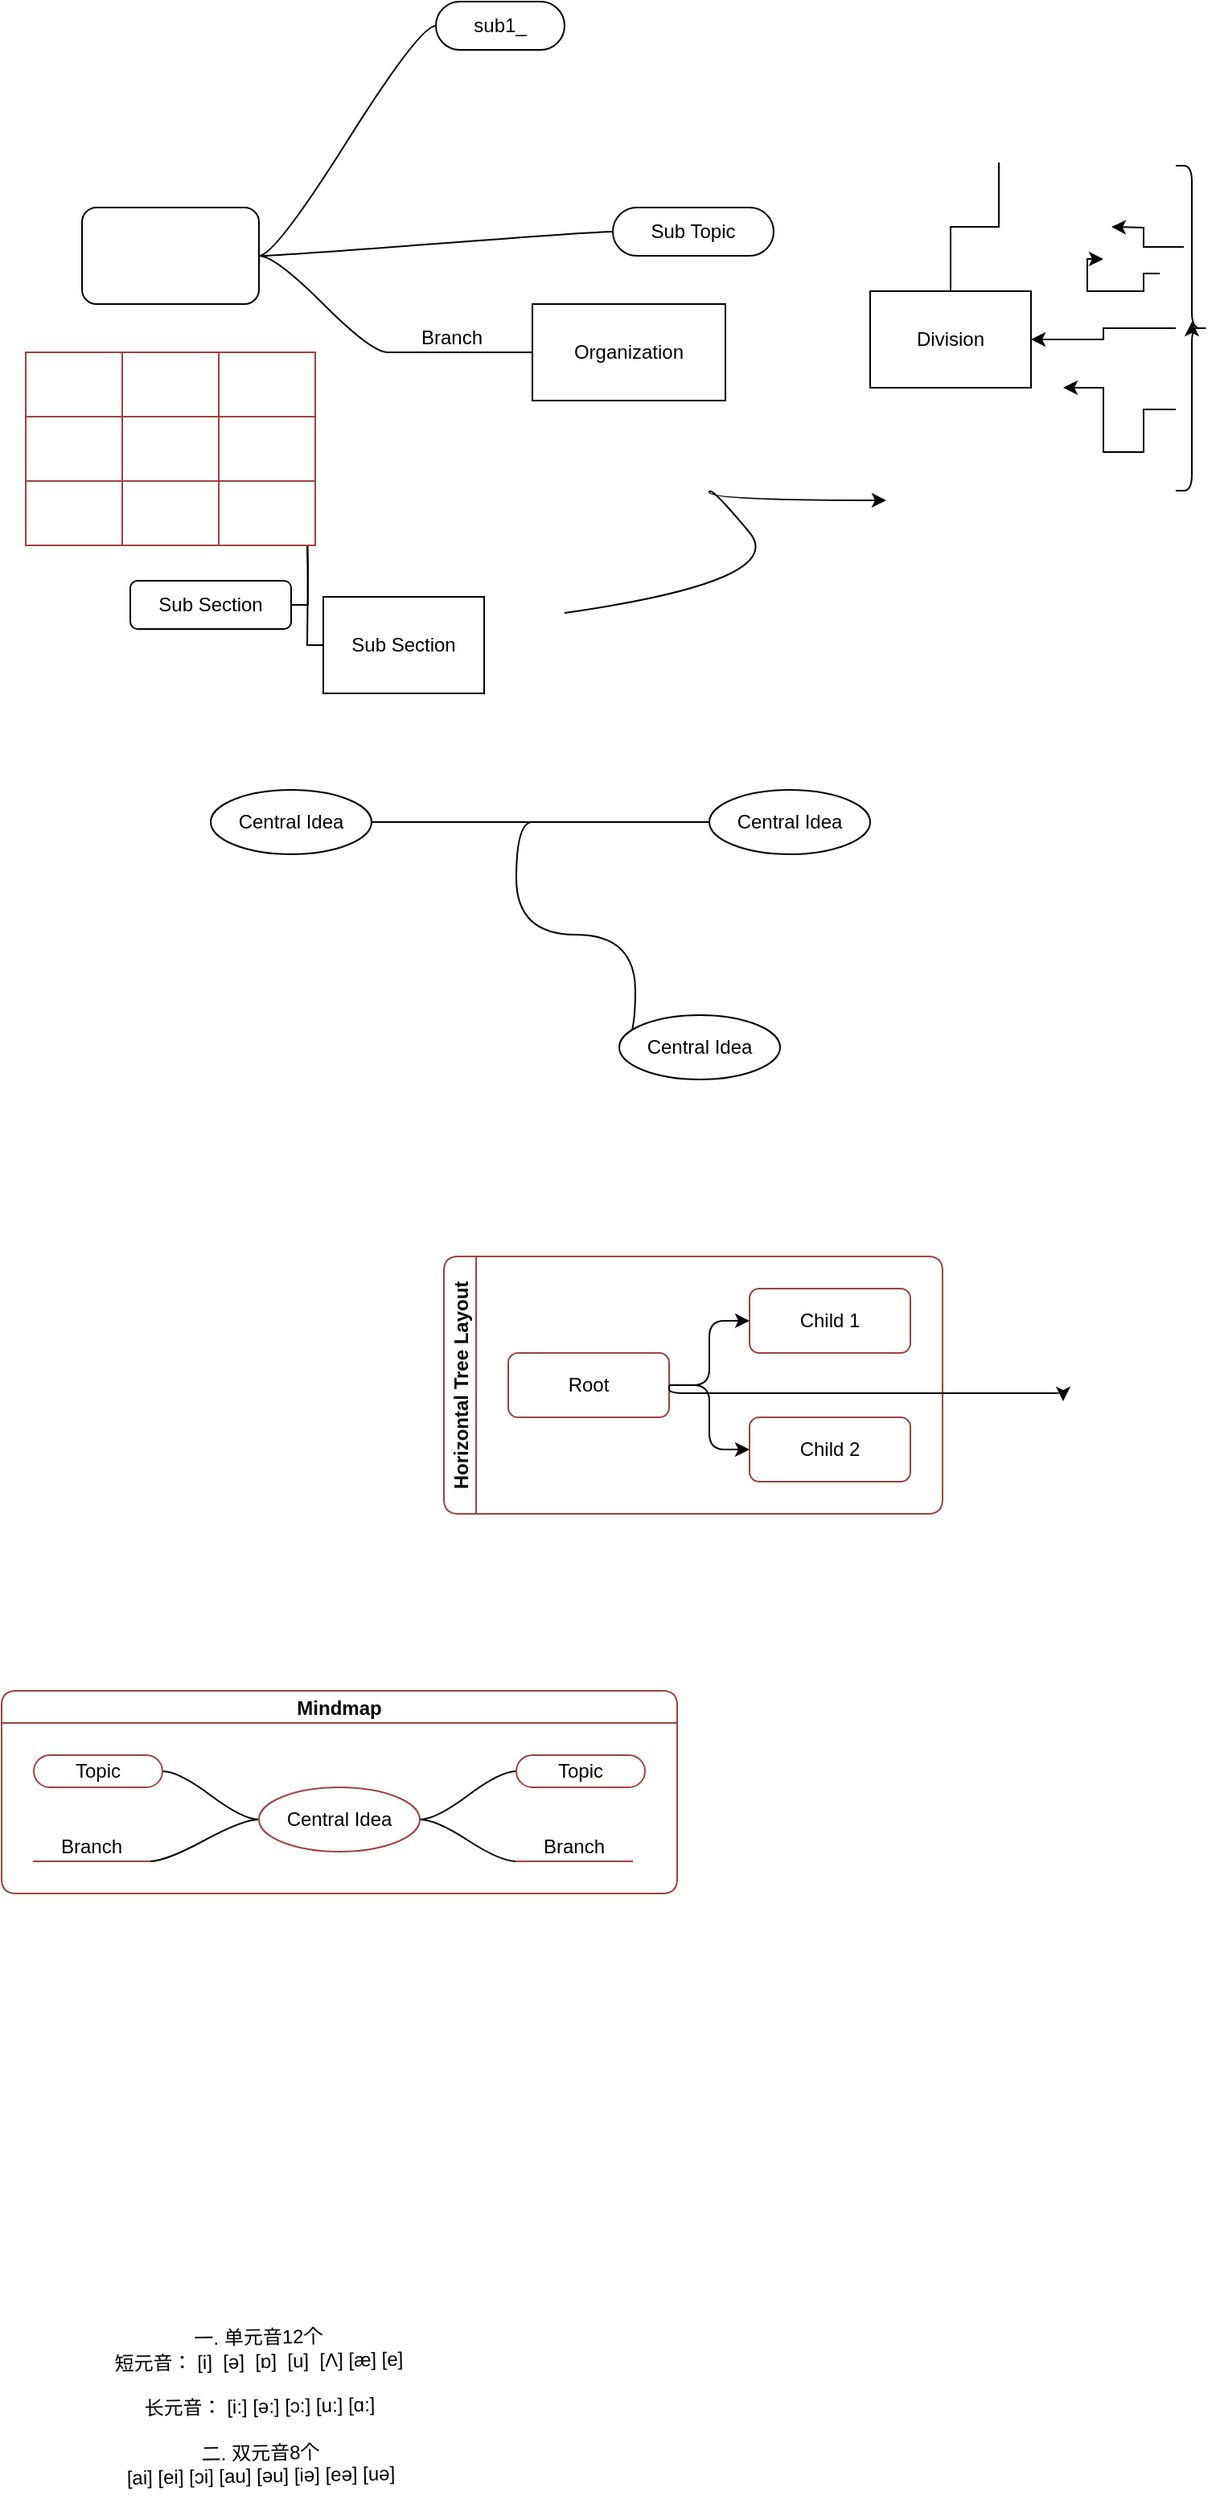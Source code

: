 <mxfile version="21.3.7" type="github" pages="2">
  <diagram id="b4Qg0ncD_ZD2A_eq-Xj0" name="第 1 页">
    <mxGraphModel dx="1674" dy="764" grid="1" gridSize="10" guides="1" tooltips="1" connect="1" arrows="1" fold="1" page="1" pageScale="1" pageWidth="827" pageHeight="1169" math="0" shadow="0">
      <root>
        <mxCell id="0" />
        <mxCell id="1" parent="0" />
        <mxCell id="RqHJPL9ZLUEo_PTZAM0g-5" value="Division" style="whiteSpace=wrap;html=1;align=center;verticalAlign=middle;treeFolding=1;treeMoving=1;newEdgeStyle={&quot;edgeStyle&quot;:&quot;elbowEdgeStyle&quot;,&quot;startArrow&quot;:&quot;none&quot;,&quot;endArrow&quot;:&quot;none&quot;};" parent="1" vertex="1">
          <mxGeometry x="570" y="260" width="100" height="60" as="geometry" />
        </mxCell>
        <mxCell id="6WchJnl5gLfdVQhoNDnj-1" value="" style="rounded=1;whiteSpace=wrap;html=1;" parent="1" vertex="1">
          <mxGeometry x="80" y="208" width="110" height="60" as="geometry" />
        </mxCell>
        <mxCell id="RqHJPL9ZLUEo_PTZAM0g-2" value="sub1_" style="whiteSpace=wrap;html=1;rounded=1;arcSize=50;align=center;verticalAlign=middle;strokeWidth=1;autosize=1;spacing=4;treeFolding=1;treeMoving=1;newEdgeStyle={&quot;edgeStyle&quot;:&quot;entityRelationEdgeStyle&quot;,&quot;startArrow&quot;:&quot;none&quot;,&quot;endArrow&quot;:&quot;none&quot;,&quot;segment&quot;:10,&quot;curved&quot;:1,&quot;sourcePerimeterSpacing&quot;:0,&quot;targetPerimeterSpacing&quot;:0};" parent="1" vertex="1" collapsed="1">
          <mxGeometry x="300" y="80" width="80" height="30" as="geometry" />
        </mxCell>
        <mxCell id="RqHJPL9ZLUEo_PTZAM0g-3" value="" style="edgeStyle=entityRelationEdgeStyle;startArrow=none;endArrow=none;segment=10;curved=1;sourcePerimeterSpacing=0;targetPerimeterSpacing=0;rounded=0;exitX=1;exitY=0.5;exitDx=0;exitDy=0;" parent="1" source="6WchJnl5gLfdVQhoNDnj-1" target="RqHJPL9ZLUEo_PTZAM0g-2" edge="1">
          <mxGeometry relative="1" as="geometry">
            <mxPoint x="190" y="92" as="sourcePoint" />
          </mxGeometry>
        </mxCell>
        <mxCell id="RqHJPL9ZLUEo_PTZAM0g-27" style="edgeStyle=elbowEdgeStyle;rounded=0;orthogonalLoop=1;jettySize=auto;html=1;startArrow=none;endArrow=none;entryX=1;entryY=1;entryDx=0;entryDy=0;" parent="1" source="RqHJPL9ZLUEo_PTZAM0g-4" target="RqHJPL9ZLUEo_PTZAM0g-25" edge="1">
          <mxGeometry relative="1" as="geometry" />
        </mxCell>
        <UserObject label="Organization" treeRoot="1" id="RqHJPL9ZLUEo_PTZAM0g-4">
          <mxCell style="whiteSpace=wrap;html=1;align=center;treeFolding=1;treeMoving=1;newEdgeStyle={&quot;edgeStyle&quot;:&quot;elbowEdgeStyle&quot;,&quot;startArrow&quot;:&quot;none&quot;,&quot;endArrow&quot;:&quot;none&quot;};" parent="1" vertex="1">
            <mxGeometry x="360" y="268" width="120" height="60" as="geometry" />
          </mxCell>
        </UserObject>
        <mxCell id="RqHJPL9ZLUEo_PTZAM0g-6" value="" style="edgeStyle=elbowEdgeStyle;elbow=vertical;sourcePerimeterSpacing=0;targetPerimeterSpacing=0;startArrow=none;endArrow=none;rounded=0;curved=0;" parent="1" target="RqHJPL9ZLUEo_PTZAM0g-5" edge="1">
          <mxGeometry relative="1" as="geometry">
            <mxPoint x="650" y="180" as="sourcePoint" />
          </mxGeometry>
        </mxCell>
        <mxCell id="RqHJPL9ZLUEo_PTZAM0g-9" value="Sub Topic" style="whiteSpace=wrap;html=1;rounded=1;arcSize=50;align=center;verticalAlign=middle;strokeWidth=1;autosize=1;spacing=4;treeFolding=1;treeMoving=1;newEdgeStyle={&quot;edgeStyle&quot;:&quot;entityRelationEdgeStyle&quot;,&quot;startArrow&quot;:&quot;none&quot;,&quot;endArrow&quot;:&quot;none&quot;,&quot;segment&quot;:10,&quot;curved&quot;:1,&quot;sourcePerimeterSpacing&quot;:0,&quot;targetPerimeterSpacing&quot;:0};" parent="1" vertex="1">
          <mxGeometry x="410" y="208" width="100" height="30" as="geometry" />
        </mxCell>
        <mxCell id="RqHJPL9ZLUEo_PTZAM0g-10" value="" style="edgeStyle=entityRelationEdgeStyle;startArrow=none;endArrow=none;segment=10;curved=1;sourcePerimeterSpacing=0;targetPerimeterSpacing=0;rounded=0;exitX=1;exitY=0.5;exitDx=0;exitDy=0;" parent="1" source="6WchJnl5gLfdVQhoNDnj-1" target="RqHJPL9ZLUEo_PTZAM0g-9" edge="1">
          <mxGeometry relative="1" as="geometry">
            <mxPoint x="380" y="250" as="sourcePoint" />
          </mxGeometry>
        </mxCell>
        <mxCell id="RqHJPL9ZLUEo_PTZAM0g-11" value="" style="edgeStyle=orthogonalEdgeStyle;sourcePerimeterSpacing=0;targetPerimeterSpacing=0;startArrow=none;endArrow=none;rounded=0;targetPortConstraint=eastwest;sourcePortConstraint=northsouth;curved=0;rounded=0;" parent="1" target="RqHJPL9ZLUEo_PTZAM0g-13" edge="1">
          <mxGeometry relative="1" as="geometry">
            <mxPoint x="220" y="410" as="sourcePoint" />
          </mxGeometry>
        </mxCell>
        <mxCell id="RqHJPL9ZLUEo_PTZAM0g-12" value="" style="edgeStyle=orthogonalEdgeStyle;sourcePerimeterSpacing=0;targetPerimeterSpacing=0;startArrow=none;endArrow=none;rounded=0;targetPortConstraint=eastwest;sourcePortConstraint=northsouth;curved=0;rounded=0;" parent="1" target="RqHJPL9ZLUEo_PTZAM0g-14" edge="1">
          <mxGeometry relative="1" as="geometry">
            <mxPoint x="220" y="410" as="sourcePoint" />
          </mxGeometry>
        </mxCell>
        <mxCell id="RqHJPL9ZLUEo_PTZAM0g-13" value="Sub Section" style="whiteSpace=wrap;html=1;align=center;verticalAlign=middle;treeFolding=1;treeMoving=1;rounded=1;" parent="1" vertex="1">
          <mxGeometry x="110" y="440" width="100" height="30" as="geometry" />
        </mxCell>
        <mxCell id="RqHJPL9ZLUEo_PTZAM0g-14" value="Sub Section" style="whiteSpace=wrap;html=1;align=center;verticalAlign=middle;treeFolding=1;treeMoving=1;" parent="1" vertex="1">
          <mxGeometry x="230" y="450" width="100" height="60" as="geometry" />
        </mxCell>
        <mxCell id="RqHJPL9ZLUEo_PTZAM0g-17" style="edgeStyle=entityRelationEdgeStyle;rounded=0;orthogonalLoop=1;jettySize=auto;html=1;startArrow=none;endArrow=none;segment=10;curved=1;sourcePerimeterSpacing=0;targetPerimeterSpacing=0;exitX=1;exitY=0.5;exitDx=0;exitDy=0;entryX=0;entryY=0.5;entryDx=0;entryDy=0;" parent="1" source="RqHJPL9ZLUEo_PTZAM0g-15" target="RqHJPL9ZLUEo_PTZAM0g-16" edge="1">
          <mxGeometry relative="1" as="geometry" />
        </mxCell>
        <mxCell id="RqHJPL9ZLUEo_PTZAM0g-15" value="Central Idea" style="ellipse;whiteSpace=wrap;html=1;align=center;newEdgeStyle={&quot;edgeStyle&quot;:&quot;entityRelationEdgeStyle&quot;,&quot;startArrow&quot;:&quot;none&quot;,&quot;endArrow&quot;:&quot;none&quot;,&quot;segment&quot;:10,&quot;curved&quot;:1,&quot;sourcePerimeterSpacing&quot;:0,&quot;targetPerimeterSpacing&quot;:0};treeFolding=1;treeMoving=1;" parent="1" vertex="1">
          <mxGeometry x="160" y="570" width="100" height="40" as="geometry" />
        </mxCell>
        <mxCell id="RqHJPL9ZLUEo_PTZAM0g-16" value="Central Idea" style="ellipse;whiteSpace=wrap;html=1;align=center;newEdgeStyle={&quot;edgeStyle&quot;:&quot;entityRelationEdgeStyle&quot;,&quot;startArrow&quot;:&quot;none&quot;,&quot;endArrow&quot;:&quot;none&quot;,&quot;segment&quot;:10,&quot;curved&quot;:1,&quot;sourcePerimeterSpacing&quot;:0,&quot;targetPerimeterSpacing&quot;:0};treeFolding=1;treeMoving=1;" parent="1" vertex="1">
          <mxGeometry x="470" y="570" width="100" height="40" as="geometry" />
        </mxCell>
        <mxCell id="RqHJPL9ZLUEo_PTZAM0g-19" style="edgeStyle=entityRelationEdgeStyle;rounded=0;orthogonalLoop=1;jettySize=auto;html=1;startArrow=none;endArrow=none;segment=10;curved=1;sourcePerimeterSpacing=0;targetPerimeterSpacing=0;exitX=0;exitY=0.5;exitDx=0;exitDy=0;" parent="1" source="RqHJPL9ZLUEo_PTZAM0g-18" edge="1">
          <mxGeometry relative="1" as="geometry">
            <mxPoint x="360" y="590" as="targetPoint" />
          </mxGeometry>
        </mxCell>
        <mxCell id="RqHJPL9ZLUEo_PTZAM0g-18" value="Central Idea" style="ellipse;whiteSpace=wrap;html=1;align=center;newEdgeStyle={&quot;edgeStyle&quot;:&quot;entityRelationEdgeStyle&quot;,&quot;startArrow&quot;:&quot;none&quot;,&quot;endArrow&quot;:&quot;none&quot;,&quot;segment&quot;:10,&quot;curved&quot;:1,&quot;sourcePerimeterSpacing&quot;:0,&quot;targetPerimeterSpacing&quot;:0};treeFolding=1;treeMoving=1;" parent="1" vertex="1">
          <mxGeometry x="414" y="710" width="100" height="40" as="geometry" />
        </mxCell>
        <mxCell id="RqHJPL9ZLUEo_PTZAM0g-25" value="Branch" style="whiteSpace=wrap;html=1;shape=partialRectangle;top=0;left=0;bottom=1;right=0;points=[[0,1],[1,1]];fillColor=none;align=center;verticalAlign=bottom;routingCenterY=0.5;snapToPoint=1;recursiveResize=0;autosize=1;treeFolding=1;treeMoving=1;newEdgeStyle={&quot;edgeStyle&quot;:&quot;entityRelationEdgeStyle&quot;,&quot;startArrow&quot;:&quot;none&quot;,&quot;endArrow&quot;:&quot;none&quot;,&quot;segment&quot;:10,&quot;curved&quot;:1,&quot;sourcePerimeterSpacing&quot;:0,&quot;targetPerimeterSpacing&quot;:0};direction=east;" parent="1" vertex="1">
          <mxGeometry x="270" y="268" width="80" height="30" as="geometry" />
        </mxCell>
        <mxCell id="RqHJPL9ZLUEo_PTZAM0g-26" value="" style="edgeStyle=entityRelationEdgeStyle;startArrow=none;endArrow=none;segment=10;curved=1;sourcePerimeterSpacing=0;targetPerimeterSpacing=0;rounded=0;exitX=1;exitY=0.5;exitDx=0;exitDy=0;" parent="1" source="6WchJnl5gLfdVQhoNDnj-1" target="RqHJPL9ZLUEo_PTZAM0g-25" edge="1">
          <mxGeometry relative="1" as="geometry">
            <mxPoint x="220" y="320" as="sourcePoint" />
          </mxGeometry>
        </mxCell>
        <mxCell id="RqHJPL9ZLUEo_PTZAM0g-32" style="edgeStyle=orthogonalEdgeStyle;rounded=0;orthogonalLoop=1;jettySize=auto;html=1;exitX=0.75;exitY=0.25;exitDx=0;exitDy=0;exitPerimeter=0;" parent="1" source="RqHJPL9ZLUEo_PTZAM0g-30" edge="1">
          <mxGeometry relative="1" as="geometry">
            <mxPoint x="720" y="220" as="targetPoint" />
          </mxGeometry>
        </mxCell>
        <mxCell id="RqHJPL9ZLUEo_PTZAM0g-33" style="edgeStyle=orthogonalEdgeStyle;rounded=0;orthogonalLoop=1;jettySize=auto;html=1;exitX=0;exitY=0.75;exitDx=0;exitDy=0;" parent="1" source="RqHJPL9ZLUEo_PTZAM0g-30" edge="1">
          <mxGeometry relative="1" as="geometry">
            <mxPoint x="690" y="320" as="targetPoint" />
            <Array as="points">
              <mxPoint x="740" y="360" />
              <mxPoint x="715" y="360" />
              <mxPoint x="715" y="320" />
            </Array>
          </mxGeometry>
        </mxCell>
        <mxCell id="RqHJPL9ZLUEo_PTZAM0g-35" style="edgeStyle=orthogonalEdgeStyle;rounded=0;orthogonalLoop=1;jettySize=auto;html=1;exitX=0.1;exitY=0.5;exitDx=0;exitDy=0;exitPerimeter=0;" parent="1" source="RqHJPL9ZLUEo_PTZAM0g-30" edge="1">
          <mxGeometry relative="1" as="geometry">
            <mxPoint x="770" y="279" as="targetPoint" />
          </mxGeometry>
        </mxCell>
        <mxCell id="RqHJPL9ZLUEo_PTZAM0g-36" value="" style="edgeStyle=orthogonalEdgeStyle;rounded=0;orthogonalLoop=1;jettySize=auto;html=1;" parent="1" source="RqHJPL9ZLUEo_PTZAM0g-30" target="RqHJPL9ZLUEo_PTZAM0g-5" edge="1">
          <mxGeometry relative="1" as="geometry" />
        </mxCell>
        <mxCell id="RqHJPL9ZLUEo_PTZAM0g-30" value="" style="shape=curlyBracket;whiteSpace=wrap;html=1;rounded=1;flipH=1;labelPosition=right;verticalLabelPosition=middle;align=left;verticalAlign=middle;" parent="1" vertex="1">
          <mxGeometry x="760" y="182" width="20" height="202" as="geometry" />
        </mxCell>
        <mxCell id="RqHJPL9ZLUEo_PTZAM0g-34" style="edgeStyle=orthogonalEdgeStyle;rounded=0;orthogonalLoop=1;jettySize=auto;html=1;" parent="1" edge="1">
          <mxGeometry relative="1" as="geometry">
            <mxPoint x="715" y="240" as="targetPoint" />
            <mxPoint x="750" y="249" as="sourcePoint" />
            <Array as="points">
              <mxPoint x="740" y="260" />
              <mxPoint x="705" y="260" />
              <mxPoint x="705" y="240" />
            </Array>
          </mxGeometry>
        </mxCell>
        <mxCell id="RqHJPL9ZLUEo_PTZAM0g-1" value="" style="curved=1;endArrow=classic;html=1;rounded=0;" parent="1" edge="1">
          <mxGeometry width="50" height="50" relative="1" as="geometry">
            <mxPoint x="380" y="460" as="sourcePoint" />
            <mxPoint x="580" y="390" as="targetPoint" />
            <Array as="points">
              <mxPoint x="520" y="440" />
              <mxPoint x="470" y="380" />
              <mxPoint x="470" y="390" />
            </Array>
          </mxGeometry>
        </mxCell>
        <mxCell id="RqHJPL9ZLUEo_PTZAM0g-37" value="" style="shape=table;startSize=0;container=1;collapsible=0;childLayout=tableLayout;fontSize=16;rounded=1;strokeColor=#9d4343;" parent="1" vertex="1">
          <mxGeometry x="45" y="298" width="180" height="120" as="geometry" />
        </mxCell>
        <mxCell id="RqHJPL9ZLUEo_PTZAM0g-38" value="" style="shape=tableRow;horizontal=0;startSize=0;swimlaneHead=0;swimlaneBody=0;strokeColor=inherit;top=0;left=0;bottom=0;right=0;collapsible=0;dropTarget=0;fillColor=none;points=[[0,0.5],[1,0.5]];portConstraint=eastwest;fontSize=16;rounded=1;" parent="RqHJPL9ZLUEo_PTZAM0g-37" vertex="1">
          <mxGeometry width="180" height="40" as="geometry" />
        </mxCell>
        <mxCell id="RqHJPL9ZLUEo_PTZAM0g-39" value="" style="shape=partialRectangle;html=1;whiteSpace=wrap;connectable=0;strokeColor=inherit;overflow=hidden;fillColor=none;top=0;left=0;bottom=0;right=0;pointerEvents=1;fontSize=16;rounded=1;" parent="RqHJPL9ZLUEo_PTZAM0g-38" vertex="1">
          <mxGeometry width="60" height="40" as="geometry">
            <mxRectangle width="60" height="40" as="alternateBounds" />
          </mxGeometry>
        </mxCell>
        <mxCell id="RqHJPL9ZLUEo_PTZAM0g-40" value="" style="shape=partialRectangle;html=1;whiteSpace=wrap;connectable=0;strokeColor=inherit;overflow=hidden;fillColor=none;top=0;left=0;bottom=0;right=0;pointerEvents=1;fontSize=16;rounded=1;" parent="RqHJPL9ZLUEo_PTZAM0g-38" vertex="1">
          <mxGeometry x="60" width="60" height="40" as="geometry">
            <mxRectangle width="60" height="40" as="alternateBounds" />
          </mxGeometry>
        </mxCell>
        <mxCell id="RqHJPL9ZLUEo_PTZAM0g-41" value="" style="shape=partialRectangle;html=1;whiteSpace=wrap;connectable=0;strokeColor=inherit;overflow=hidden;fillColor=none;top=0;left=0;bottom=0;right=0;pointerEvents=1;fontSize=16;rounded=1;" parent="RqHJPL9ZLUEo_PTZAM0g-38" vertex="1">
          <mxGeometry x="120" width="60" height="40" as="geometry">
            <mxRectangle width="60" height="40" as="alternateBounds" />
          </mxGeometry>
        </mxCell>
        <mxCell id="RqHJPL9ZLUEo_PTZAM0g-42" value="" style="shape=tableRow;horizontal=0;startSize=0;swimlaneHead=0;swimlaneBody=0;strokeColor=inherit;top=0;left=0;bottom=0;right=0;collapsible=0;dropTarget=0;fillColor=none;points=[[0,0.5],[1,0.5]];portConstraint=eastwest;fontSize=16;rounded=1;" parent="RqHJPL9ZLUEo_PTZAM0g-37" vertex="1">
          <mxGeometry y="40" width="180" height="40" as="geometry" />
        </mxCell>
        <mxCell id="RqHJPL9ZLUEo_PTZAM0g-43" value="" style="shape=partialRectangle;html=1;whiteSpace=wrap;connectable=0;strokeColor=inherit;overflow=hidden;fillColor=none;top=0;left=0;bottom=0;right=0;pointerEvents=1;fontSize=16;rounded=1;" parent="RqHJPL9ZLUEo_PTZAM0g-42" vertex="1">
          <mxGeometry width="60" height="40" as="geometry">
            <mxRectangle width="60" height="40" as="alternateBounds" />
          </mxGeometry>
        </mxCell>
        <mxCell id="RqHJPL9ZLUEo_PTZAM0g-44" value="" style="shape=partialRectangle;html=1;whiteSpace=wrap;connectable=0;strokeColor=inherit;overflow=hidden;fillColor=none;top=0;left=0;bottom=0;right=0;pointerEvents=1;fontSize=16;rounded=1;" parent="RqHJPL9ZLUEo_PTZAM0g-42" vertex="1">
          <mxGeometry x="60" width="60" height="40" as="geometry">
            <mxRectangle width="60" height="40" as="alternateBounds" />
          </mxGeometry>
        </mxCell>
        <mxCell id="RqHJPL9ZLUEo_PTZAM0g-45" value="" style="shape=partialRectangle;html=1;whiteSpace=wrap;connectable=0;strokeColor=inherit;overflow=hidden;fillColor=none;top=0;left=0;bottom=0;right=0;pointerEvents=1;fontSize=16;rounded=1;" parent="RqHJPL9ZLUEo_PTZAM0g-42" vertex="1">
          <mxGeometry x="120" width="60" height="40" as="geometry">
            <mxRectangle width="60" height="40" as="alternateBounds" />
          </mxGeometry>
        </mxCell>
        <mxCell id="RqHJPL9ZLUEo_PTZAM0g-46" value="" style="shape=tableRow;horizontal=0;startSize=0;swimlaneHead=0;swimlaneBody=0;strokeColor=inherit;top=0;left=0;bottom=0;right=0;collapsible=0;dropTarget=0;fillColor=none;points=[[0,0.5],[1,0.5]];portConstraint=eastwest;fontSize=16;rounded=1;" parent="RqHJPL9ZLUEo_PTZAM0g-37" vertex="1">
          <mxGeometry y="80" width="180" height="40" as="geometry" />
        </mxCell>
        <mxCell id="RqHJPL9ZLUEo_PTZAM0g-47" value="" style="shape=partialRectangle;html=1;whiteSpace=wrap;connectable=0;strokeColor=inherit;overflow=hidden;fillColor=none;top=0;left=0;bottom=0;right=0;pointerEvents=1;fontSize=16;rounded=1;" parent="RqHJPL9ZLUEo_PTZAM0g-46" vertex="1">
          <mxGeometry width="60" height="40" as="geometry">
            <mxRectangle width="60" height="40" as="alternateBounds" />
          </mxGeometry>
        </mxCell>
        <mxCell id="RqHJPL9ZLUEo_PTZAM0g-48" value="" style="shape=partialRectangle;html=1;whiteSpace=wrap;connectable=0;strokeColor=inherit;overflow=hidden;fillColor=none;top=0;left=0;bottom=0;right=0;pointerEvents=1;fontSize=16;rounded=1;" parent="RqHJPL9ZLUEo_PTZAM0g-46" vertex="1">
          <mxGeometry x="60" width="60" height="40" as="geometry">
            <mxRectangle width="60" height="40" as="alternateBounds" />
          </mxGeometry>
        </mxCell>
        <mxCell id="RqHJPL9ZLUEo_PTZAM0g-49" value="" style="shape=partialRectangle;html=1;whiteSpace=wrap;connectable=0;strokeColor=inherit;overflow=hidden;fillColor=none;top=0;left=0;bottom=0;right=0;pointerEvents=1;fontSize=16;rounded=1;" parent="RqHJPL9ZLUEo_PTZAM0g-46" vertex="1">
          <mxGeometry x="120" width="60" height="40" as="geometry">
            <mxRectangle width="60" height="40" as="alternateBounds" />
          </mxGeometry>
        </mxCell>
        <mxCell id="RqHJPL9ZLUEo_PTZAM0g-50" value="Horizontal Tree Layout" style="swimlane;startSize=20;horizontal=0;childLayout=treeLayout;horizontalTree=1;resizable=0;containerType=tree;fontSize=12;rounded=1;strokeColor=#9d4343;" parent="1" vertex="1">
          <mxGeometry x="305" y="860" width="310" height="160" as="geometry" />
        </mxCell>
        <mxCell id="RqHJPL9ZLUEo_PTZAM0g-51" value="Root" style="whiteSpace=wrap;html=1;rounded=1;strokeColor=#9d4343;" parent="RqHJPL9ZLUEo_PTZAM0g-50" vertex="1">
          <mxGeometry x="40" y="60" width="100" height="40" as="geometry" />
        </mxCell>
        <mxCell id="RqHJPL9ZLUEo_PTZAM0g-52" value="Child 1" style="whiteSpace=wrap;html=1;rounded=1;strokeColor=#9d4343;" parent="RqHJPL9ZLUEo_PTZAM0g-50" vertex="1">
          <mxGeometry x="190" y="20" width="100" height="40" as="geometry" />
        </mxCell>
        <mxCell id="RqHJPL9ZLUEo_PTZAM0g-53" value="" style="edgeStyle=elbowEdgeStyle;elbow=vertical;html=1;rounded=1;curved=0;sourcePerimeterSpacing=0;targetPerimeterSpacing=0;startSize=6;endSize=6;" parent="RqHJPL9ZLUEo_PTZAM0g-50" source="RqHJPL9ZLUEo_PTZAM0g-51" target="RqHJPL9ZLUEo_PTZAM0g-52" edge="1">
          <mxGeometry relative="1" as="geometry" />
        </mxCell>
        <mxCell id="RqHJPL9ZLUEo_PTZAM0g-54" value="Child 2" style="whiteSpace=wrap;html=1;rounded=1;strokeColor=#9d4343;" parent="RqHJPL9ZLUEo_PTZAM0g-50" vertex="1">
          <mxGeometry x="190" y="100" width="100" height="40" as="geometry" />
        </mxCell>
        <mxCell id="RqHJPL9ZLUEo_PTZAM0g-55" value="" style="edgeStyle=elbowEdgeStyle;elbow=vertical;html=1;rounded=1;curved=0;sourcePerimeterSpacing=0;targetPerimeterSpacing=0;startSize=6;endSize=6;" parent="RqHJPL9ZLUEo_PTZAM0g-50" source="RqHJPL9ZLUEo_PTZAM0g-51" target="RqHJPL9ZLUEo_PTZAM0g-54" edge="1">
          <mxGeometry relative="1" as="geometry" />
        </mxCell>
        <mxCell id="RqHJPL9ZLUEo_PTZAM0g-67" value="Mindmap" style="swimlane;startSize=20;horizontal=1;containerType=tree;rounded=1;strokeColor=#9d4343;" parent="1" vertex="1">
          <mxGeometry x="30" y="1130" width="420" height="126" as="geometry" />
        </mxCell>
        <mxCell id="RqHJPL9ZLUEo_PTZAM0g-68" value="" style="edgeStyle=entityRelationEdgeStyle;startArrow=none;endArrow=none;segment=10;curved=1;sourcePerimeterSpacing=0;targetPerimeterSpacing=0;rounded=0;" parent="RqHJPL9ZLUEo_PTZAM0g-67" source="RqHJPL9ZLUEo_PTZAM0g-72" target="RqHJPL9ZLUEo_PTZAM0g-73" edge="1">
          <mxGeometry relative="1" as="geometry" />
        </mxCell>
        <mxCell id="RqHJPL9ZLUEo_PTZAM0g-69" value="" style="edgeStyle=entityRelationEdgeStyle;startArrow=none;endArrow=none;segment=10;curved=1;sourcePerimeterSpacing=0;targetPerimeterSpacing=0;rounded=0;" parent="RqHJPL9ZLUEo_PTZAM0g-67" source="RqHJPL9ZLUEo_PTZAM0g-72" target="RqHJPL9ZLUEo_PTZAM0g-74" edge="1">
          <mxGeometry relative="1" as="geometry" />
        </mxCell>
        <mxCell id="RqHJPL9ZLUEo_PTZAM0g-70" value="" style="edgeStyle=entityRelationEdgeStyle;startArrow=none;endArrow=none;segment=10;curved=1;sourcePerimeterSpacing=0;targetPerimeterSpacing=0;rounded=0;" parent="RqHJPL9ZLUEo_PTZAM0g-67" source="RqHJPL9ZLUEo_PTZAM0g-72" target="RqHJPL9ZLUEo_PTZAM0g-75" edge="1">
          <mxGeometry relative="1" as="geometry" />
        </mxCell>
        <mxCell id="RqHJPL9ZLUEo_PTZAM0g-71" value="" style="edgeStyle=entityRelationEdgeStyle;startArrow=none;endArrow=none;segment=10;curved=1;sourcePerimeterSpacing=0;targetPerimeterSpacing=0;rounded=0;" parent="RqHJPL9ZLUEo_PTZAM0g-67" source="RqHJPL9ZLUEo_PTZAM0g-72" target="RqHJPL9ZLUEo_PTZAM0g-76" edge="1">
          <mxGeometry relative="1" as="geometry" />
        </mxCell>
        <mxCell id="RqHJPL9ZLUEo_PTZAM0g-72" value="Central Idea" style="ellipse;whiteSpace=wrap;html=1;align=center;treeFolding=1;treeMoving=1;newEdgeStyle={&quot;edgeStyle&quot;:&quot;entityRelationEdgeStyle&quot;,&quot;startArrow&quot;:&quot;none&quot;,&quot;endArrow&quot;:&quot;none&quot;,&quot;segment&quot;:10,&quot;curved&quot;:1,&quot;sourcePerimeterSpacing&quot;:0,&quot;targetPerimeterSpacing&quot;:0};rounded=1;strokeColor=#9d4343;" parent="RqHJPL9ZLUEo_PTZAM0g-67" vertex="1">
          <mxGeometry x="160" y="60" width="100" height="40" as="geometry" />
        </mxCell>
        <mxCell id="RqHJPL9ZLUEo_PTZAM0g-73" value="Topic" style="whiteSpace=wrap;html=1;rounded=1;arcSize=50;align=center;verticalAlign=middle;strokeWidth=1;autosize=1;spacing=4;treeFolding=1;treeMoving=1;newEdgeStyle={&quot;edgeStyle&quot;:&quot;entityRelationEdgeStyle&quot;,&quot;startArrow&quot;:&quot;none&quot;,&quot;endArrow&quot;:&quot;none&quot;,&quot;segment&quot;:10,&quot;curved&quot;:1,&quot;sourcePerimeterSpacing&quot;:0,&quot;targetPerimeterSpacing&quot;:0};strokeColor=#9d4343;" parent="RqHJPL9ZLUEo_PTZAM0g-67" vertex="1">
          <mxGeometry x="320" y="40" width="80" height="20" as="geometry" />
        </mxCell>
        <mxCell id="RqHJPL9ZLUEo_PTZAM0g-74" value="Branch" style="whiteSpace=wrap;html=1;shape=partialRectangle;top=0;left=0;bottom=1;right=0;points=[[0,1],[1,1]];fillColor=none;align=center;verticalAlign=bottom;routingCenterY=0.5;snapToPoint=1;autosize=1;treeFolding=1;treeMoving=1;newEdgeStyle={&quot;edgeStyle&quot;:&quot;entityRelationEdgeStyle&quot;,&quot;startArrow&quot;:&quot;none&quot;,&quot;endArrow&quot;:&quot;none&quot;,&quot;segment&quot;:10,&quot;curved&quot;:1,&quot;sourcePerimeterSpacing&quot;:0,&quot;targetPerimeterSpacing&quot;:0};rounded=1;strokeColor=#9d4343;" parent="RqHJPL9ZLUEo_PTZAM0g-67" vertex="1">
          <mxGeometry x="320" y="80" width="72" height="26" as="geometry" />
        </mxCell>
        <mxCell id="RqHJPL9ZLUEo_PTZAM0g-75" value="Topic" style="whiteSpace=wrap;html=1;rounded=1;arcSize=50;align=center;verticalAlign=middle;strokeWidth=1;autosize=1;spacing=4;treeFolding=1;treeMoving=1;newEdgeStyle={&quot;edgeStyle&quot;:&quot;entityRelationEdgeStyle&quot;,&quot;startArrow&quot;:&quot;none&quot;,&quot;endArrow&quot;:&quot;none&quot;,&quot;segment&quot;:10,&quot;curved&quot;:1,&quot;sourcePerimeterSpacing&quot;:0,&quot;targetPerimeterSpacing&quot;:0};strokeColor=#9d4343;" parent="RqHJPL9ZLUEo_PTZAM0g-67" vertex="1">
          <mxGeometry x="20" y="40" width="80" height="20" as="geometry" />
        </mxCell>
        <mxCell id="RqHJPL9ZLUEo_PTZAM0g-76" value="Branch" style="whiteSpace=wrap;html=1;shape=partialRectangle;top=0;left=0;bottom=1;right=0;points=[[0,1],[1,1]];fillColor=none;align=center;verticalAlign=bottom;routingCenterY=0.5;snapToPoint=1;autosize=1;treeFolding=1;treeMoving=1;newEdgeStyle={&quot;edgeStyle&quot;:&quot;entityRelationEdgeStyle&quot;,&quot;startArrow&quot;:&quot;none&quot;,&quot;endArrow&quot;:&quot;none&quot;,&quot;segment&quot;:10,&quot;curved&quot;:1,&quot;sourcePerimeterSpacing&quot;:0,&quot;targetPerimeterSpacing&quot;:0};rounded=1;strokeColor=#9d4343;" parent="RqHJPL9ZLUEo_PTZAM0g-67" vertex="1">
          <mxGeometry x="20" y="80" width="72" height="26" as="geometry" />
        </mxCell>
        <mxCell id="RqHJPL9ZLUEo_PTZAM0g-80" value="" style="edgeStyle=elbowEdgeStyle;elbow=vertical;html=1;rounded=1;curved=0;sourcePerimeterSpacing=0;targetPerimeterSpacing=0;startSize=6;endSize=6;exitX=1;exitY=0.5;exitDx=0;exitDy=0;" parent="1" source="RqHJPL9ZLUEo_PTZAM0g-51" edge="1">
          <mxGeometry relative="1" as="geometry">
            <mxPoint x="455" y="950" as="sourcePoint" />
            <mxPoint x="690" y="950" as="targetPoint" />
          </mxGeometry>
        </mxCell>
        <mxCell id="9IRkspJArlNWV_5M-a_x-1" value="&lt;div&gt;一. 单元音12个&lt;/div&gt;&lt;div&gt;短元音： [i]&amp;nbsp; [ə]&amp;nbsp; [ɒ]&amp;nbsp; [u]&amp;nbsp; [Λ] [æ] [e]&lt;/div&gt;&lt;div&gt;&lt;br&gt;&lt;/div&gt;&lt;div&gt;长元音： [i:] [ə:] [ɔ:] [u:] [ɑ:]&lt;/div&gt;&lt;div&gt;&lt;br&gt;&lt;/div&gt;&lt;div&gt;二. 双元音8个&lt;/div&gt;&lt;div&gt;[ai] [ei] [ɔi] [au] [əu] [iə] [eə] [uə]&lt;/div&gt;" style="text;html=1;align=center;verticalAlign=middle;resizable=0;points=[];autosize=1;strokeColor=none;fillColor=none;rotation=-1;" parent="1" vertex="1">
          <mxGeometry x="90" y="1520" width="200" height="110" as="geometry" />
        </mxCell>
      </root>
    </mxGraphModel>
  </diagram>
  <diagram id="q2m6b6T5oC5LLXUFiCkS" name="第 2 页">
    <mxGraphModel dx="1674" dy="8947" grid="1" gridSize="10" guides="1" tooltips="1" connect="1" arrows="1" fold="1" page="1" pageScale="1" pageWidth="827" pageHeight="1169" math="0" shadow="0">
      <root>
        <mxCell id="0" />
        <mxCell id="1" parent="0" />
        <mxCell id="xwobgAZ_zTCRDmwOW0TP-1" value="音标" style="text;html=1;align=center;verticalAlign=middle;resizable=0;points=[];autosize=1;strokeColor=none;fillColor=none;" parent="1" vertex="1">
          <mxGeometry x="90" y="-6410" width="50" height="30" as="geometry" />
        </mxCell>
        <mxCell id="2b8sbJI2oke_T8U6Gk0J-1" value="" style="edgeStyle=entityRelationEdgeStyle;startArrow=none;endArrow=none;segment=10;curved=1;sourcePerimeterSpacing=0;targetPerimeterSpacing=0;rounded=0;exitX=1;exitY=0.367;exitDx=0;exitDy=0;exitPerimeter=0;entryX=0;entryY=0.6;entryDx=0;entryDy=0;entryPerimeter=0;" parent="1" source="xwobgAZ_zTCRDmwOW0TP-1" target="2b8sbJI2oke_T8U6Gk0J-3" edge="1">
          <mxGeometry relative="1" as="geometry">
            <mxPoint x="290" y="-6169" as="sourcePoint" />
            <mxPoint x="180" y="-6460" as="targetPoint" />
          </mxGeometry>
        </mxCell>
        <mxCell id="2b8sbJI2oke_T8U6Gk0J-2" value="" style="edgeStyle=entityRelationEdgeStyle;startArrow=none;endArrow=none;segment=10;curved=1;sourcePerimeterSpacing=0;targetPerimeterSpacing=0;rounded=0;exitX=0.98;exitY=0.4;exitDx=0;exitDy=0;exitPerimeter=0;" parent="1" source="xwobgAZ_zTCRDmwOW0TP-1" target="2b8sbJI2oke_T8U6Gk0J-4" edge="1">
          <mxGeometry relative="1" as="geometry">
            <mxPoint x="140" y="-6410" as="sourcePoint" />
            <mxPoint x="180" y="-6330" as="targetPoint" />
          </mxGeometry>
        </mxCell>
        <mxCell id="2b8sbJI2oke_T8U6Gk0J-3" value="元音" style="text;html=1;align=center;verticalAlign=middle;resizable=0;points=[];autosize=1;strokeColor=none;fillColor=none;" parent="1" vertex="1">
          <mxGeometry x="190" y="-6710" width="50" height="30" as="geometry" />
        </mxCell>
        <mxCell id="2b8sbJI2oke_T8U6Gk0J-4" value="辅音" style="text;html=1;align=center;verticalAlign=middle;resizable=0;points=[];autosize=1;strokeColor=none;fillColor=none;" parent="1" vertex="1">
          <mxGeometry x="200" y="-5820" width="50" height="30" as="geometry" />
        </mxCell>
        <mxCell id="2b8sbJI2oke_T8U6Gk0J-5" value="" style="edgeStyle=entityRelationEdgeStyle;startArrow=none;endArrow=none;segment=10;curved=1;sourcePerimeterSpacing=0;targetPerimeterSpacing=0;rounded=0;exitX=0.98;exitY=0.453;exitDx=0;exitDy=0;exitPerimeter=0;entryX=0;entryY=0.6;entryDx=0;entryDy=0;entryPerimeter=0;" parent="1" source="2b8sbJI2oke_T8U6Gk0J-3" target="2b8sbJI2oke_T8U6Gk0J-9" edge="1">
          <mxGeometry relative="1" as="geometry">
            <mxPoint x="360" y="-6644" as="sourcePoint" />
            <mxPoint x="340" y="-6880" as="targetPoint" />
          </mxGeometry>
        </mxCell>
        <mxCell id="2b8sbJI2oke_T8U6Gk0J-6" value="" style="edgeStyle=entityRelationEdgeStyle;startArrow=none;endArrow=none;segment=10;curved=1;sourcePerimeterSpacing=0;targetPerimeterSpacing=0;rounded=0;exitX=1;exitY=0.387;exitDx=0;exitDy=0;exitPerimeter=0;entryX=0.017;entryY=0.5;entryDx=0;entryDy=0;entryPerimeter=0;" parent="1" source="2b8sbJI2oke_T8U6Gk0J-3" target="2b8sbJI2oke_T8U6Gk0J-10" edge="1">
          <mxGeometry relative="1" as="geometry">
            <mxPoint x="390" y="-6644" as="sourcePoint" />
            <mxPoint x="340" y="-6700" as="targetPoint" />
          </mxGeometry>
        </mxCell>
        <mxCell id="2b8sbJI2oke_T8U6Gk0J-7" value="" style="edgeStyle=entityRelationEdgeStyle;startArrow=none;endArrow=none;segment=10;curved=1;sourcePerimeterSpacing=0;targetPerimeterSpacing=0;rounded=0;exitX=1;exitY=0.42;exitDx=0;exitDy=0;exitPerimeter=0;entryX=-0.05;entryY=0.533;entryDx=0;entryDy=0;entryPerimeter=0;" parent="1" source="2b8sbJI2oke_T8U6Gk0J-3" target="2b8sbJI2oke_T8U6Gk0J-11" edge="1">
          <mxGeometry relative="1" as="geometry">
            <mxPoint x="470" y="-6540" as="sourcePoint" />
            <mxPoint x="330" y="-6500" as="targetPoint" />
          </mxGeometry>
        </mxCell>
        <mxCell id="2b8sbJI2oke_T8U6Gk0J-8" value="" style="edgeStyle=entityRelationEdgeStyle;startArrow=none;endArrow=none;segment=10;curved=1;sourcePerimeterSpacing=0;targetPerimeterSpacing=0;rounded=0;exitX=1;exitY=0.447;exitDx=0;exitDy=0;exitPerimeter=0;entryX=-0.017;entryY=0.467;entryDx=0;entryDy=0;entryPerimeter=0;" parent="1" source="2b8sbJI2oke_T8U6Gk0J-4" edge="1" target="y7G9pSPF3vO1bCsNFnEQ-41">
          <mxGeometry relative="1" as="geometry">
            <mxPoint x="350" y="-6154" as="sourcePoint" />
            <mxPoint x="290" y="-6080" as="targetPoint" />
          </mxGeometry>
        </mxCell>
        <mxCell id="2b8sbJI2oke_T8U6Gk0J-9" value="短元音" style="text;html=1;align=center;verticalAlign=middle;resizable=0;points=[];autosize=1;strokeColor=none;fillColor=none;" parent="1" vertex="1">
          <mxGeometry x="350" y="-6959" width="60" height="30" as="geometry" />
        </mxCell>
        <mxCell id="2b8sbJI2oke_T8U6Gk0J-10" value="长元音" style="text;html=1;align=center;verticalAlign=middle;resizable=0;points=[];autosize=1;strokeColor=none;fillColor=none;" parent="1" vertex="1">
          <mxGeometry x="350" y="-6713" width="60" height="30" as="geometry" />
        </mxCell>
        <mxCell id="2b8sbJI2oke_T8U6Gk0J-11" value="双元音" style="text;html=1;align=center;verticalAlign=middle;resizable=0;points=[];autosize=1;strokeColor=none;fillColor=none;" parent="1" vertex="1">
          <mxGeometry x="350" y="-6470" width="60" height="30" as="geometry" />
        </mxCell>
        <mxCell id="_fX05-5B98y78oWhn6n6-131" value="" style="shape=table;startSize=0;container=1;collapsible=0;childLayout=tableLayout;" parent="1" vertex="1">
          <mxGeometry x="404" y="-7019" width="856" height="220" as="geometry" />
        </mxCell>
        <mxCell id="_fX05-5B98y78oWhn6n6-132" value="" style="shape=tableRow;horizontal=0;startSize=0;swimlaneHead=0;swimlaneBody=0;strokeColor=inherit;top=0;left=0;bottom=0;right=0;collapsible=0;dropTarget=0;fillColor=none;points=[[0,0.5],[1,0.5]];portConstraint=eastwest;" parent="_fX05-5B98y78oWhn6n6-131" vertex="1">
          <mxGeometry width="856" height="60" as="geometry" />
        </mxCell>
        <mxCell id="_fX05-5B98y78oWhn6n6-133" value="" style="shape=partialRectangle;html=1;whiteSpace=wrap;connectable=0;strokeColor=inherit;overflow=hidden;fillColor=none;top=0;left=0;bottom=0;right=0;pointerEvents=1;" parent="_fX05-5B98y78oWhn6n6-132" vertex="1">
          <mxGeometry width="98" height="60" as="geometry">
            <mxRectangle width="98" height="60" as="alternateBounds" />
          </mxGeometry>
        </mxCell>
        <mxCell id="_fX05-5B98y78oWhn6n6-134" value="&lt;font style=&quot;font-size: 36px;&quot;&gt;[i]&lt;/font&gt;" style="shape=partialRectangle;html=1;whiteSpace=wrap;connectable=0;strokeColor=#FF9999;overflow=hidden;fillColor=none;top=0;left=0;bottom=0;right=0;pointerEvents=1;" parent="_fX05-5B98y78oWhn6n6-132" vertex="1">
          <mxGeometry x="98" width="97" height="60" as="geometry">
            <mxRectangle width="97" height="60" as="alternateBounds" />
          </mxGeometry>
        </mxCell>
        <mxCell id="_fX05-5B98y78oWhn6n6-135" value="&lt;font style=&quot;font-size: 36px;&quot;&gt;[ə]&lt;/font&gt;" style="shape=partialRectangle;html=1;whiteSpace=wrap;connectable=0;strokeColor=inherit;overflow=hidden;fillColor=none;top=0;left=0;bottom=0;right=0;pointerEvents=1;" parent="_fX05-5B98y78oWhn6n6-132" vertex="1">
          <mxGeometry x="195" width="131" height="60" as="geometry">
            <mxRectangle width="131" height="60" as="alternateBounds" />
          </mxGeometry>
        </mxCell>
        <mxCell id="_fX05-5B98y78oWhn6n6-136" value="&lt;font style=&quot;font-size: 36px;&quot;&gt;[ɒ]&lt;/font&gt;" style="shape=partialRectangle;html=1;whiteSpace=wrap;connectable=0;strokeColor=inherit;overflow=hidden;fillColor=none;top=0;left=0;bottom=0;right=0;pointerEvents=1;" parent="_fX05-5B98y78oWhn6n6-132" vertex="1">
          <mxGeometry x="326" width="110" height="60" as="geometry">
            <mxRectangle width="110" height="60" as="alternateBounds" />
          </mxGeometry>
        </mxCell>
        <mxCell id="_fX05-5B98y78oWhn6n6-137" value="&lt;font style=&quot;font-size: 36px;&quot;&gt;[u]&lt;/font&gt;" style="shape=partialRectangle;html=1;whiteSpace=wrap;connectable=0;strokeColor=inherit;overflow=hidden;fillColor=none;top=0;left=0;bottom=0;right=0;pointerEvents=1;" parent="_fX05-5B98y78oWhn6n6-132" vertex="1">
          <mxGeometry x="436" width="100" height="60" as="geometry">
            <mxRectangle width="100" height="60" as="alternateBounds" />
          </mxGeometry>
        </mxCell>
        <mxCell id="_fX05-5B98y78oWhn6n6-138" value="&lt;font style=&quot;font-size: 36px;&quot;&gt;[Λ]&lt;/font&gt;" style="shape=partialRectangle;html=1;whiteSpace=wrap;connectable=0;strokeColor=inherit;overflow=hidden;fillColor=none;top=0;left=0;bottom=0;right=0;pointerEvents=1;" parent="_fX05-5B98y78oWhn6n6-132" vertex="1">
          <mxGeometry x="536" width="110" height="60" as="geometry">
            <mxRectangle width="110" height="60" as="alternateBounds" />
          </mxGeometry>
        </mxCell>
        <mxCell id="_fX05-5B98y78oWhn6n6-139" value="&lt;font style=&quot;font-size: 36px;&quot;&gt;[æ]&lt;/font&gt;" style="shape=partialRectangle;html=1;whiteSpace=wrap;connectable=0;strokeColor=inherit;overflow=hidden;fillColor=none;top=0;left=0;bottom=0;right=0;pointerEvents=1;" parent="_fX05-5B98y78oWhn6n6-132" vertex="1">
          <mxGeometry x="646" width="110" height="60" as="geometry">
            <mxRectangle width="110" height="60" as="alternateBounds" />
          </mxGeometry>
        </mxCell>
        <mxCell id="_fX05-5B98y78oWhn6n6-140" value="&lt;font style=&quot;font-size: 36px;&quot;&gt;[e]&lt;/font&gt;" style="shape=partialRectangle;html=1;whiteSpace=wrap;connectable=0;strokeColor=inherit;overflow=hidden;fillColor=none;top=0;left=0;bottom=0;right=0;pointerEvents=1;" parent="_fX05-5B98y78oWhn6n6-132" vertex="1">
          <mxGeometry x="756" width="100" height="60" as="geometry">
            <mxRectangle width="100" height="60" as="alternateBounds" />
          </mxGeometry>
        </mxCell>
        <mxCell id="_fX05-5B98y78oWhn6n6-141" value="" style="shape=tableRow;horizontal=0;startSize=0;swimlaneHead=0;swimlaneBody=0;strokeColor=inherit;top=0;left=0;bottom=0;right=0;collapsible=0;dropTarget=0;fillColor=none;points=[[0,0.5],[1,0.5]];portConstraint=eastwest;" parent="_fX05-5B98y78oWhn6n6-131" vertex="1">
          <mxGeometry y="60" width="856" height="74" as="geometry" />
        </mxCell>
        <mxCell id="_fX05-5B98y78oWhn6n6-142" value="单词" style="shape=partialRectangle;html=1;whiteSpace=wrap;connectable=0;strokeColor=inherit;overflow=hidden;fillColor=none;top=0;left=0;bottom=0;right=0;pointerEvents=1;" parent="_fX05-5B98y78oWhn6n6-141" vertex="1">
          <mxGeometry width="98" height="74" as="geometry">
            <mxRectangle width="98" height="74" as="alternateBounds" />
          </mxGeometry>
        </mxCell>
        <mxCell id="_fX05-5B98y78oWhn6n6-143" value="&lt;font style=&quot;font-size: 14px;&quot;&gt;pig [piɡ] 猪&lt;br&gt;ship [ʃɪp] 船&lt;/font&gt;" style="shape=partialRectangle;html=1;whiteSpace=wrap;connectable=0;strokeColor=inherit;overflow=hidden;fillColor=none;top=0;left=0;bottom=0;right=0;pointerEvents=1;align=left;" parent="_fX05-5B98y78oWhn6n6-141" vertex="1">
          <mxGeometry x="98" width="97" height="74" as="geometry">
            <mxRectangle width="97" height="74" as="alternateBounds" />
          </mxGeometry>
        </mxCell>
        <mxCell id="_fX05-5B98y78oWhn6n6-144" value="&lt;div&gt;&lt;font style=&quot;font-size: 14px;&quot;&gt;teacher [ˈtiːtʃər] 老师&lt;/font&gt;&lt;/div&gt;&lt;div&gt;&lt;font style=&quot;font-size: 14px;&quot;&gt;today [təˈdeɪ] 今天&lt;/font&gt;&lt;/div&gt;" style="shape=partialRectangle;html=1;whiteSpace=wrap;connectable=0;strokeColor=inherit;overflow=hidden;fillColor=none;top=0;left=0;bottom=0;right=0;pointerEvents=1;align=left;" parent="_fX05-5B98y78oWhn6n6-141" vertex="1">
          <mxGeometry x="195" width="131" height="74" as="geometry">
            <mxRectangle width="131" height="74" as="alternateBounds" />
          </mxGeometry>
        </mxCell>
        <mxCell id="_fX05-5B98y78oWhn6n6-145" value="&lt;font style=&quot;font-size: 14px;&quot;&gt;clock [klɒk] 时钟&lt;br&gt;dog [dɒg] 狗&lt;/font&gt;" style="shape=partialRectangle;html=1;whiteSpace=wrap;connectable=0;strokeColor=inherit;overflow=hidden;fillColor=none;top=0;left=0;bottom=0;right=0;pointerEvents=1;" parent="_fX05-5B98y78oWhn6n6-141" vertex="1">
          <mxGeometry x="326" width="110" height="74" as="geometry">
            <mxRectangle width="110" height="74" as="alternateBounds" />
          </mxGeometry>
        </mxCell>
        <mxCell id="_fX05-5B98y78oWhn6n6-146" value="&lt;div&gt;&lt;font style=&quot;font-size: 14px;&quot;&gt;book [bʊk] 书籍&lt;/font&gt;&lt;/div&gt;&lt;div&gt;&lt;font size=&quot;3&quot;&gt;look [lʊk] 看&lt;/font&gt;&lt;/div&gt;" style="shape=partialRectangle;html=1;whiteSpace=wrap;connectable=0;strokeColor=inherit;overflow=hidden;fillColor=none;top=0;left=0;bottom=0;right=0;pointerEvents=1;" parent="_fX05-5B98y78oWhn6n6-141" vertex="1">
          <mxGeometry x="436" width="100" height="74" as="geometry">
            <mxRectangle width="100" height="74" as="alternateBounds" />
          </mxGeometry>
        </mxCell>
        <mxCell id="_fX05-5B98y78oWhn6n6-147" value="&lt;div&gt;&lt;font style=&quot;font-size: 14px;&quot;&gt;sun [sʌn] 太阳&lt;/font&gt;&lt;/div&gt;&lt;div&gt;&lt;font style=&quot;font-size: 14px;&quot;&gt;bus [bʌs] 巴士&lt;/font&gt;&lt;/div&gt;" style="shape=partialRectangle;html=1;whiteSpace=wrap;connectable=0;strokeColor=inherit;overflow=hidden;fillColor=none;top=0;left=0;bottom=0;right=0;pointerEvents=1;" parent="_fX05-5B98y78oWhn6n6-141" vertex="1">
          <mxGeometry x="536" width="110" height="74" as="geometry">
            <mxRectangle width="110" height="74" as="alternateBounds" />
          </mxGeometry>
        </mxCell>
        <mxCell id="_fX05-5B98y78oWhn6n6-148" value="&lt;div&gt;&lt;font style=&quot;font-size: 14px;&quot;&gt;apple [&#39;æpl] 苹果&lt;/font&gt;&lt;/div&gt;&lt;div&gt;&lt;font size=&quot;3&quot;&gt;cat [kæt] 猫&lt;/font&gt;&amp;nbsp;&lt;/div&gt;" style="shape=partialRectangle;html=1;whiteSpace=wrap;connectable=0;strokeColor=inherit;overflow=hidden;fillColor=none;top=0;left=0;bottom=0;right=0;pointerEvents=1;" parent="_fX05-5B98y78oWhn6n6-141" vertex="1">
          <mxGeometry x="646" width="110" height="74" as="geometry">
            <mxRectangle width="110" height="74" as="alternateBounds" />
          </mxGeometry>
        </mxCell>
        <mxCell id="_fX05-5B98y78oWhn6n6-149" value="&lt;div&gt;&lt;font style=&quot;font-size: 14px;&quot;&gt;egg [eg] 鸡蛋&lt;/font&gt;&lt;/div&gt;&lt;div&gt;&lt;font style=&quot;font-size: 14px;&quot;&gt;pen [pen] 钢笔&lt;/font&gt;&lt;/div&gt;" style="shape=partialRectangle;html=1;whiteSpace=wrap;connectable=0;strokeColor=inherit;overflow=hidden;fillColor=none;top=0;left=0;bottom=0;right=0;pointerEvents=1;" parent="_fX05-5B98y78oWhn6n6-141" vertex="1">
          <mxGeometry x="756" width="100" height="74" as="geometry">
            <mxRectangle width="100" height="74" as="alternateBounds" />
          </mxGeometry>
        </mxCell>
        <mxCell id="_fX05-5B98y78oWhn6n6-150" value="" style="shape=tableRow;horizontal=0;startSize=0;swimlaneHead=0;swimlaneBody=0;strokeColor=inherit;top=0;left=0;bottom=0;right=0;collapsible=0;dropTarget=0;fillColor=none;points=[[0,0.5],[1,0.5]];portConstraint=eastwest;" parent="_fX05-5B98y78oWhn6n6-131" vertex="1">
          <mxGeometry y="134" width="856" height="86" as="geometry" />
        </mxCell>
        <mxCell id="_fX05-5B98y78oWhn6n6-151" value="拟音" style="shape=partialRectangle;html=1;whiteSpace=wrap;connectable=0;strokeColor=inherit;overflow=hidden;fillColor=none;top=0;left=0;bottom=0;right=0;pointerEvents=1;" parent="_fX05-5B98y78oWhn6n6-150" vertex="1">
          <mxGeometry width="98" height="86" as="geometry">
            <mxRectangle width="98" height="86" as="alternateBounds" />
          </mxGeometry>
        </mxCell>
        <mxCell id="_fX05-5B98y78oWhn6n6-152" value="" style="shape=partialRectangle;html=1;whiteSpace=wrap;connectable=0;strokeColor=inherit;overflow=hidden;fillColor=none;top=0;left=0;bottom=0;right=0;pointerEvents=1;" parent="_fX05-5B98y78oWhn6n6-150" vertex="1">
          <mxGeometry x="98" width="97" height="86" as="geometry">
            <mxRectangle width="97" height="86" as="alternateBounds" />
          </mxGeometry>
        </mxCell>
        <mxCell id="_fX05-5B98y78oWhn6n6-153" value="" style="shape=partialRectangle;html=1;whiteSpace=wrap;connectable=0;strokeColor=inherit;overflow=hidden;fillColor=none;top=0;left=0;bottom=0;right=0;pointerEvents=1;" parent="_fX05-5B98y78oWhn6n6-150" vertex="1">
          <mxGeometry x="195" width="131" height="86" as="geometry">
            <mxRectangle width="131" height="86" as="alternateBounds" />
          </mxGeometry>
        </mxCell>
        <mxCell id="_fX05-5B98y78oWhn6n6-154" value="" style="shape=partialRectangle;html=1;whiteSpace=wrap;connectable=0;strokeColor=inherit;overflow=hidden;fillColor=none;top=0;left=0;bottom=0;right=0;pointerEvents=1;" parent="_fX05-5B98y78oWhn6n6-150" vertex="1">
          <mxGeometry x="326" width="110" height="86" as="geometry">
            <mxRectangle width="110" height="86" as="alternateBounds" />
          </mxGeometry>
        </mxCell>
        <mxCell id="_fX05-5B98y78oWhn6n6-155" value="" style="shape=partialRectangle;html=1;whiteSpace=wrap;connectable=0;strokeColor=inherit;overflow=hidden;fillColor=none;top=0;left=0;bottom=0;right=0;pointerEvents=1;" parent="_fX05-5B98y78oWhn6n6-150" vertex="1">
          <mxGeometry x="436" width="100" height="86" as="geometry">
            <mxRectangle width="100" height="86" as="alternateBounds" />
          </mxGeometry>
        </mxCell>
        <mxCell id="_fX05-5B98y78oWhn6n6-156" value="" style="shape=partialRectangle;html=1;whiteSpace=wrap;connectable=0;strokeColor=inherit;overflow=hidden;fillColor=none;top=0;left=0;bottom=0;right=0;pointerEvents=1;" parent="_fX05-5B98y78oWhn6n6-150" vertex="1">
          <mxGeometry x="536" width="110" height="86" as="geometry">
            <mxRectangle width="110" height="86" as="alternateBounds" />
          </mxGeometry>
        </mxCell>
        <mxCell id="_fX05-5B98y78oWhn6n6-157" value="" style="shape=partialRectangle;html=1;whiteSpace=wrap;connectable=0;strokeColor=inherit;overflow=hidden;fillColor=none;top=0;left=0;bottom=0;right=0;pointerEvents=1;" parent="_fX05-5B98y78oWhn6n6-150" vertex="1">
          <mxGeometry x="646" width="110" height="86" as="geometry">
            <mxRectangle width="110" height="86" as="alternateBounds" />
          </mxGeometry>
        </mxCell>
        <mxCell id="_fX05-5B98y78oWhn6n6-158" value="" style="shape=partialRectangle;html=1;whiteSpace=wrap;connectable=0;strokeColor=inherit;overflow=hidden;fillColor=none;top=0;left=0;bottom=0;right=0;pointerEvents=1;" parent="_fX05-5B98y78oWhn6n6-150" vertex="1">
          <mxGeometry x="756" width="100" height="86" as="geometry">
            <mxRectangle width="100" height="86" as="alternateBounds" />
          </mxGeometry>
        </mxCell>
        <mxCell id="_fX05-5B98y78oWhn6n6-159" value="" style="shape=table;startSize=0;container=1;collapsible=0;childLayout=tableLayout;" parent="1" vertex="1">
          <mxGeometry x="404" y="-6760" width="646" height="180" as="geometry" />
        </mxCell>
        <mxCell id="_fX05-5B98y78oWhn6n6-160" value="" style="shape=tableRow;horizontal=0;startSize=0;swimlaneHead=0;swimlaneBody=0;strokeColor=inherit;top=0;left=0;bottom=0;right=0;collapsible=0;dropTarget=0;fillColor=none;points=[[0,0.5],[1,0.5]];portConstraint=eastwest;" parent="_fX05-5B98y78oWhn6n6-159" vertex="1">
          <mxGeometry width="646" height="60" as="geometry" />
        </mxCell>
        <mxCell id="_fX05-5B98y78oWhn6n6-161" value="" style="shape=partialRectangle;html=1;whiteSpace=wrap;connectable=0;strokeColor=inherit;overflow=hidden;fillColor=none;top=0;left=0;bottom=0;right=0;pointerEvents=1;" parent="_fX05-5B98y78oWhn6n6-160" vertex="1">
          <mxGeometry width="96" height="60" as="geometry">
            <mxRectangle width="96" height="60" as="alternateBounds" />
          </mxGeometry>
        </mxCell>
        <mxCell id="_fX05-5B98y78oWhn6n6-162" value="&lt;font style=&quot;font-size: 36px;&quot;&gt;[i:]&lt;/font&gt;" style="shape=partialRectangle;html=1;whiteSpace=wrap;connectable=0;strokeColor=inherit;overflow=hidden;fillColor=none;top=0;left=0;bottom=0;right=0;pointerEvents=1;" parent="_fX05-5B98y78oWhn6n6-160" vertex="1">
          <mxGeometry x="96" width="100" height="60" as="geometry">
            <mxRectangle width="100" height="60" as="alternateBounds" />
          </mxGeometry>
        </mxCell>
        <mxCell id="_fX05-5B98y78oWhn6n6-163" value="&lt;font style=&quot;font-size: 36px;&quot;&gt;[ə:]&lt;/font&gt;" style="shape=partialRectangle;html=1;whiteSpace=wrap;connectable=0;strokeColor=inherit;overflow=hidden;fillColor=none;top=0;left=0;bottom=0;right=0;pointerEvents=1;" parent="_fX05-5B98y78oWhn6n6-160" vertex="1">
          <mxGeometry x="196" width="130" height="60" as="geometry">
            <mxRectangle width="130" height="60" as="alternateBounds" />
          </mxGeometry>
        </mxCell>
        <mxCell id="_fX05-5B98y78oWhn6n6-164" value="&lt;font style=&quot;font-size: 36px;&quot;&gt;[ɔ:]&lt;/font&gt;" style="shape=partialRectangle;html=1;whiteSpace=wrap;connectable=0;strokeColor=inherit;overflow=hidden;fillColor=none;top=0;left=0;bottom=0;right=0;pointerEvents=1;" parent="_fX05-5B98y78oWhn6n6-160" vertex="1">
          <mxGeometry x="326" width="110" height="60" as="geometry">
            <mxRectangle width="110" height="60" as="alternateBounds" />
          </mxGeometry>
        </mxCell>
        <mxCell id="_fX05-5B98y78oWhn6n6-165" value="&lt;font style=&quot;font-size: 36px;&quot;&gt;[u:]&lt;/font&gt;" style="shape=partialRectangle;html=1;whiteSpace=wrap;connectable=0;strokeColor=inherit;overflow=hidden;fillColor=none;top=0;left=0;bottom=0;right=0;pointerEvents=1;" parent="_fX05-5B98y78oWhn6n6-160" vertex="1">
          <mxGeometry x="436" width="100" height="60" as="geometry">
            <mxRectangle width="100" height="60" as="alternateBounds" />
          </mxGeometry>
        </mxCell>
        <mxCell id="_fX05-5B98y78oWhn6n6-166" value="&lt;font style=&quot;font-size: 36px;&quot;&gt;[ɑ:]&lt;/font&gt;" style="shape=partialRectangle;html=1;whiteSpace=wrap;connectable=0;strokeColor=inherit;overflow=hidden;fillColor=none;top=0;left=0;bottom=0;right=0;pointerEvents=1;" parent="_fX05-5B98y78oWhn6n6-160" vertex="1">
          <mxGeometry x="536" width="110" height="60" as="geometry">
            <mxRectangle width="110" height="60" as="alternateBounds" />
          </mxGeometry>
        </mxCell>
        <mxCell id="_fX05-5B98y78oWhn6n6-167" value="" style="shape=tableRow;horizontal=0;startSize=0;swimlaneHead=0;swimlaneBody=0;strokeColor=inherit;top=0;left=0;bottom=0;right=0;collapsible=0;dropTarget=0;fillColor=none;points=[[0,0.5],[1,0.5]];portConstraint=eastwest;" parent="_fX05-5B98y78oWhn6n6-159" vertex="1">
          <mxGeometry y="60" width="646" height="60" as="geometry" />
        </mxCell>
        <mxCell id="_fX05-5B98y78oWhn6n6-168" value="单词" style="shape=partialRectangle;html=1;whiteSpace=wrap;connectable=0;strokeColor=inherit;overflow=hidden;fillColor=none;top=0;left=0;bottom=0;right=0;pointerEvents=1;" parent="_fX05-5B98y78oWhn6n6-167" vertex="1">
          <mxGeometry width="96" height="60" as="geometry">
            <mxRectangle width="96" height="60" as="alternateBounds" />
          </mxGeometry>
        </mxCell>
        <mxCell id="_fX05-5B98y78oWhn6n6-169" value="&lt;div&gt;&lt;font style=&quot;font-size: 14px;&quot;&gt;bee [biː] 蜜蜂&lt;/font&gt;&lt;/div&gt;&lt;div&gt;&lt;font style=&quot;font-size: 14px;&quot;&gt;eat [iːt] 吃&lt;/font&gt;&lt;/div&gt;" style="shape=partialRectangle;html=1;whiteSpace=wrap;connectable=0;strokeColor=inherit;overflow=hidden;fillColor=none;top=0;left=0;bottom=0;right=0;pointerEvents=1;" parent="_fX05-5B98y78oWhn6n6-167" vertex="1">
          <mxGeometry x="96" width="100" height="60" as="geometry">
            <mxRectangle width="100" height="60" as="alternateBounds" />
          </mxGeometry>
        </mxCell>
        <mxCell id="_fX05-5B98y78oWhn6n6-170" value="&lt;div&gt;&lt;font style=&quot;font-size: 14px;&quot;&gt;bird [bɜːd] 鸟&lt;/font&gt;&lt;/div&gt;&lt;div&gt;&lt;font style=&quot;font-size: 14px;&quot;&gt;her [hɜː(r)] 她&lt;/font&gt;&lt;/div&gt;" style="shape=partialRectangle;html=1;whiteSpace=wrap;connectable=0;strokeColor=inherit;overflow=hidden;fillColor=none;top=0;left=0;bottom=0;right=0;pointerEvents=1;" parent="_fX05-5B98y78oWhn6n6-167" vertex="1">
          <mxGeometry x="196" width="130" height="60" as="geometry">
            <mxRectangle width="130" height="60" as="alternateBounds" />
          </mxGeometry>
        </mxCell>
        <mxCell id="_fX05-5B98y78oWhn6n6-171" value="&lt;div&gt;&lt;font style=&quot;font-size: 14px;&quot;&gt;door [dɔː(r)] 门&lt;/font&gt;&lt;/div&gt;&lt;div&gt;&lt;font size=&quot;3&quot;&gt;ball [bɔ:l] 球&lt;/font&gt;&amp;nbsp;&lt;/div&gt;" style="shape=partialRectangle;html=1;whiteSpace=wrap;connectable=0;strokeColor=inherit;overflow=hidden;fillColor=none;top=0;left=0;bottom=0;right=0;pointerEvents=1;" parent="_fX05-5B98y78oWhn6n6-167" vertex="1">
          <mxGeometry x="326" width="110" height="60" as="geometry">
            <mxRectangle width="110" height="60" as="alternateBounds" />
          </mxGeometry>
        </mxCell>
        <mxCell id="_fX05-5B98y78oWhn6n6-172" value="&lt;div&gt;&lt;font style=&quot;font-size: 14px;&quot;&gt;goose [ɡuːs] 鹅&lt;/font&gt;&lt;/div&gt;&lt;div&gt;&lt;font size=&quot;3&quot;&gt;shoe [ʃuː] 鞋&lt;/font&gt;&lt;/div&gt;" style="shape=partialRectangle;html=1;whiteSpace=wrap;connectable=0;strokeColor=inherit;overflow=hidden;fillColor=none;top=0;left=0;bottom=0;right=0;pointerEvents=1;" parent="_fX05-5B98y78oWhn6n6-167" vertex="1">
          <mxGeometry x="436" width="100" height="60" as="geometry">
            <mxRectangle width="100" height="60" as="alternateBounds" />
          </mxGeometry>
        </mxCell>
        <mxCell id="_fX05-5B98y78oWhn6n6-173" value="&lt;div&gt;&lt;font style=&quot;font-size: 14px;&quot;&gt;car [kɑː(r)] 汽车&lt;/font&gt;&lt;/div&gt;&lt;div&gt;&lt;font style=&quot;font-size: 14px;&quot;&gt;ask [ɑːsk] 询问&lt;/font&gt;&lt;/div&gt;" style="shape=partialRectangle;html=1;whiteSpace=wrap;connectable=0;strokeColor=inherit;overflow=hidden;fillColor=none;top=0;left=0;bottom=0;right=0;pointerEvents=1;" parent="_fX05-5B98y78oWhn6n6-167" vertex="1">
          <mxGeometry x="536" width="110" height="60" as="geometry">
            <mxRectangle width="110" height="60" as="alternateBounds" />
          </mxGeometry>
        </mxCell>
        <mxCell id="_fX05-5B98y78oWhn6n6-174" value="" style="shape=tableRow;horizontal=0;startSize=0;swimlaneHead=0;swimlaneBody=0;strokeColor=inherit;top=0;left=0;bottom=0;right=0;collapsible=0;dropTarget=0;fillColor=none;points=[[0,0.5],[1,0.5]];portConstraint=eastwest;" parent="_fX05-5B98y78oWhn6n6-159" vertex="1">
          <mxGeometry y="120" width="646" height="60" as="geometry" />
        </mxCell>
        <mxCell id="_fX05-5B98y78oWhn6n6-175" value="拟音" style="shape=partialRectangle;html=1;whiteSpace=wrap;connectable=0;strokeColor=inherit;overflow=hidden;fillColor=none;top=0;left=0;bottom=0;right=0;pointerEvents=1;" parent="_fX05-5B98y78oWhn6n6-174" vertex="1">
          <mxGeometry width="96" height="60" as="geometry">
            <mxRectangle width="96" height="60" as="alternateBounds" />
          </mxGeometry>
        </mxCell>
        <mxCell id="_fX05-5B98y78oWhn6n6-176" value="" style="shape=partialRectangle;html=1;whiteSpace=wrap;connectable=0;strokeColor=inherit;overflow=hidden;fillColor=none;top=0;left=0;bottom=0;right=0;pointerEvents=1;" parent="_fX05-5B98y78oWhn6n6-174" vertex="1">
          <mxGeometry x="96" width="100" height="60" as="geometry">
            <mxRectangle width="100" height="60" as="alternateBounds" />
          </mxGeometry>
        </mxCell>
        <mxCell id="_fX05-5B98y78oWhn6n6-177" value="" style="shape=partialRectangle;html=1;whiteSpace=wrap;connectable=0;strokeColor=inherit;overflow=hidden;fillColor=none;top=0;left=0;bottom=0;right=0;pointerEvents=1;" parent="_fX05-5B98y78oWhn6n6-174" vertex="1">
          <mxGeometry x="196" width="130" height="60" as="geometry">
            <mxRectangle width="130" height="60" as="alternateBounds" />
          </mxGeometry>
        </mxCell>
        <mxCell id="_fX05-5B98y78oWhn6n6-178" value="" style="shape=partialRectangle;html=1;whiteSpace=wrap;connectable=0;strokeColor=inherit;overflow=hidden;fillColor=none;top=0;left=0;bottom=0;right=0;pointerEvents=1;" parent="_fX05-5B98y78oWhn6n6-174" vertex="1">
          <mxGeometry x="326" width="110" height="60" as="geometry">
            <mxRectangle width="110" height="60" as="alternateBounds" />
          </mxGeometry>
        </mxCell>
        <mxCell id="_fX05-5B98y78oWhn6n6-179" value="" style="shape=partialRectangle;html=1;whiteSpace=wrap;connectable=0;strokeColor=inherit;overflow=hidden;fillColor=none;top=0;left=0;bottom=0;right=0;pointerEvents=1;" parent="_fX05-5B98y78oWhn6n6-174" vertex="1">
          <mxGeometry x="436" width="100" height="60" as="geometry">
            <mxRectangle width="100" height="60" as="alternateBounds" />
          </mxGeometry>
        </mxCell>
        <mxCell id="_fX05-5B98y78oWhn6n6-180" value="" style="shape=partialRectangle;html=1;whiteSpace=wrap;connectable=0;strokeColor=inherit;overflow=hidden;fillColor=none;top=0;left=0;bottom=0;right=0;pointerEvents=1;" parent="_fX05-5B98y78oWhn6n6-174" vertex="1">
          <mxGeometry x="536" width="110" height="60" as="geometry">
            <mxRectangle width="110" height="60" as="alternateBounds" />
          </mxGeometry>
        </mxCell>
        <mxCell id="_fX05-5B98y78oWhn6n6-182" value="" style="shape=table;startSize=0;container=1;collapsible=0;childLayout=tableLayout;" parent="1" vertex="1">
          <mxGeometry x="404" y="-6548" width="1066" height="275" as="geometry" />
        </mxCell>
        <mxCell id="_fX05-5B98y78oWhn6n6-183" value="" style="shape=tableRow;horizontal=0;startSize=0;swimlaneHead=0;swimlaneBody=0;strokeColor=inherit;top=0;left=0;bottom=0;right=0;collapsible=0;dropTarget=0;fillColor=none;points=[[0,0.5],[1,0.5]];portConstraint=eastwest;" parent="_fX05-5B98y78oWhn6n6-182" vertex="1">
          <mxGeometry width="1066" height="92" as="geometry" />
        </mxCell>
        <mxCell id="_fX05-5B98y78oWhn6n6-184" value="" style="shape=partialRectangle;html=1;whiteSpace=wrap;connectable=0;strokeColor=inherit;overflow=hidden;fillColor=none;top=0;left=0;bottom=0;right=0;pointerEvents=1;" parent="_fX05-5B98y78oWhn6n6-183" vertex="1">
          <mxGeometry width="93" height="92" as="geometry">
            <mxRectangle width="93" height="92" as="alternateBounds" />
          </mxGeometry>
        </mxCell>
        <mxCell id="_fX05-5B98y78oWhn6n6-185" value="&lt;font style=&quot;font-size: 36px;&quot;&gt;[ai]&lt;/font&gt;" style="shape=partialRectangle;html=1;whiteSpace=wrap;connectable=0;strokeColor=inherit;overflow=hidden;fillColor=none;top=0;left=0;bottom=0;right=0;pointerEvents=1;" parent="_fX05-5B98y78oWhn6n6-183" vertex="1">
          <mxGeometry x="93" width="99" height="92" as="geometry">
            <mxRectangle width="99" height="92" as="alternateBounds" />
          </mxGeometry>
        </mxCell>
        <mxCell id="_fX05-5B98y78oWhn6n6-186" value="&lt;font style=&quot;font-size: 36px;&quot;&gt;[ei]&lt;/font&gt;" style="shape=partialRectangle;html=1;whiteSpace=wrap;connectable=0;strokeColor=inherit;overflow=hidden;fillColor=none;top=0;left=0;bottom=0;right=0;pointerEvents=1;" parent="_fX05-5B98y78oWhn6n6-183" vertex="1">
          <mxGeometry x="192" width="114" height="92" as="geometry">
            <mxRectangle width="114" height="92" as="alternateBounds" />
          </mxGeometry>
        </mxCell>
        <mxCell id="_fX05-5B98y78oWhn6n6-187" value="&lt;font style=&quot;font-size: 36px;&quot;&gt;[ɔi]&lt;/font&gt;" style="shape=partialRectangle;html=1;whiteSpace=wrap;connectable=0;strokeColor=inherit;overflow=hidden;fillColor=none;top=0;left=0;bottom=0;right=0;pointerEvents=1;" parent="_fX05-5B98y78oWhn6n6-183" vertex="1">
          <mxGeometry x="306" width="110" height="92" as="geometry">
            <mxRectangle width="110" height="92" as="alternateBounds" />
          </mxGeometry>
        </mxCell>
        <mxCell id="_fX05-5B98y78oWhn6n6-188" value="&lt;font style=&quot;font-size: 36px;&quot;&gt;[au]&lt;/font&gt;" style="shape=partialRectangle;html=1;whiteSpace=wrap;connectable=0;strokeColor=inherit;overflow=hidden;fillColor=none;top=0;left=0;bottom=0;right=0;pointerEvents=1;" parent="_fX05-5B98y78oWhn6n6-183" vertex="1">
          <mxGeometry x="416" width="140" height="92" as="geometry">
            <mxRectangle width="140" height="92" as="alternateBounds" />
          </mxGeometry>
        </mxCell>
        <mxCell id="_fX05-5B98y78oWhn6n6-189" value="&lt;font style=&quot;font-size: 36px;&quot;&gt;[əu]&lt;/font&gt;" style="shape=partialRectangle;html=1;whiteSpace=wrap;connectable=0;strokeColor=inherit;overflow=hidden;fillColor=none;top=0;left=0;bottom=0;right=0;pointerEvents=1;" parent="_fX05-5B98y78oWhn6n6-183" vertex="1">
          <mxGeometry x="556" width="130" height="92" as="geometry">
            <mxRectangle width="130" height="92" as="alternateBounds" />
          </mxGeometry>
        </mxCell>
        <mxCell id="_fX05-5B98y78oWhn6n6-190" value="&lt;font style=&quot;font-size: 36px;&quot;&gt;[iə]&lt;/font&gt;" style="shape=partialRectangle;html=1;whiteSpace=wrap;connectable=0;strokeColor=inherit;overflow=hidden;fillColor=none;top=0;left=0;bottom=0;right=0;pointerEvents=1;" parent="_fX05-5B98y78oWhn6n6-183" vertex="1">
          <mxGeometry x="686" width="110" height="92" as="geometry">
            <mxRectangle width="110" height="92" as="alternateBounds" />
          </mxGeometry>
        </mxCell>
        <mxCell id="_fX05-5B98y78oWhn6n6-191" value="&lt;font style=&quot;font-size: 36px;&quot;&gt;[eə]&lt;/font&gt;" style="shape=partialRectangle;html=1;whiteSpace=wrap;connectable=0;strokeColor=inherit;overflow=hidden;fillColor=none;top=0;left=0;bottom=0;right=0;pointerEvents=1;" parent="_fX05-5B98y78oWhn6n6-183" vertex="1">
          <mxGeometry x="796" width="120" height="92" as="geometry">
            <mxRectangle width="120" height="92" as="alternateBounds" />
          </mxGeometry>
        </mxCell>
        <mxCell id="_fX05-5B98y78oWhn6n6-192" value="&lt;font style=&quot;font-size: 36px;&quot;&gt;[uə]&lt;/font&gt;" style="shape=partialRectangle;html=1;whiteSpace=wrap;connectable=0;strokeColor=inherit;overflow=hidden;fillColor=none;top=0;left=0;bottom=0;right=0;pointerEvents=1;" parent="_fX05-5B98y78oWhn6n6-183" vertex="1">
          <mxGeometry x="916" width="150" height="92" as="geometry">
            <mxRectangle width="150" height="92" as="alternateBounds" />
          </mxGeometry>
        </mxCell>
        <mxCell id="_fX05-5B98y78oWhn6n6-193" value="" style="shape=tableRow;horizontal=0;startSize=0;swimlaneHead=0;swimlaneBody=0;strokeColor=inherit;top=0;left=0;bottom=0;right=0;collapsible=0;dropTarget=0;fillColor=none;points=[[0,0.5],[1,0.5]];portConstraint=eastwest;" parent="_fX05-5B98y78oWhn6n6-182" vertex="1">
          <mxGeometry y="92" width="1066" height="91" as="geometry" />
        </mxCell>
        <mxCell id="_fX05-5B98y78oWhn6n6-194" value="单词" style="shape=partialRectangle;html=1;whiteSpace=wrap;connectable=0;strokeColor=inherit;overflow=hidden;fillColor=none;top=0;left=0;bottom=0;right=0;pointerEvents=1;" parent="_fX05-5B98y78oWhn6n6-193" vertex="1">
          <mxGeometry width="93" height="91" as="geometry">
            <mxRectangle width="93" height="91" as="alternateBounds" />
          </mxGeometry>
        </mxCell>
        <mxCell id="_fX05-5B98y78oWhn6n6-195" value="&lt;div&gt;&lt;font style=&quot;font-size: 14px;&quot;&gt;eye [aɪ] 眼睛&lt;/font&gt;&lt;/div&gt;&lt;div&gt;&lt;font style=&quot;font-size: 14px;&quot;&gt;buy [baɪ] 买&lt;/font&gt;&lt;/div&gt;" style="shape=partialRectangle;html=1;whiteSpace=wrap;connectable=0;strokeColor=inherit;overflow=hidden;fillColor=none;top=0;left=0;bottom=0;right=0;pointerEvents=1;" parent="_fX05-5B98y78oWhn6n6-193" vertex="1">
          <mxGeometry x="93" width="99" height="91" as="geometry">
            <mxRectangle width="99" height="91" as="alternateBounds" />
          </mxGeometry>
        </mxCell>
        <mxCell id="_fX05-5B98y78oWhn6n6-196" value="&lt;div&gt;&lt;font style=&quot;font-size: 14px;&quot;&gt;plane [pleɪn] 飞机&lt;/font&gt;&lt;/div&gt;&lt;div&gt;&lt;font style=&quot;font-size: 14px;&quot;&gt;cake [keɪk] 蛋糕&lt;/font&gt;&lt;/div&gt;" style="shape=partialRectangle;html=1;whiteSpace=wrap;connectable=0;strokeColor=inherit;overflow=hidden;fillColor=none;top=0;left=0;bottom=0;right=0;pointerEvents=1;" parent="_fX05-5B98y78oWhn6n6-193" vertex="1">
          <mxGeometry x="192" width="114" height="91" as="geometry">
            <mxRectangle width="114" height="91" as="alternateBounds" />
          </mxGeometry>
        </mxCell>
        <mxCell id="_fX05-5B98y78oWhn6n6-197" value="&lt;div&gt;&lt;font style=&quot;font-size: 14px;&quot;&gt;boy [bɔɪ] 男孩&lt;/font&gt;&lt;/div&gt;&lt;div&gt;&lt;font style=&quot;font-size: 14px;&quot;&gt;toy [tɔɪ] 玩具&lt;/font&gt;&lt;/div&gt;" style="shape=partialRectangle;html=1;whiteSpace=wrap;connectable=0;strokeColor=inherit;overflow=hidden;fillColor=none;top=0;left=0;bottom=0;right=0;pointerEvents=1;" parent="_fX05-5B98y78oWhn6n6-193" vertex="1">
          <mxGeometry x="306" width="110" height="91" as="geometry">
            <mxRectangle width="110" height="91" as="alternateBounds" />
          </mxGeometry>
        </mxCell>
        <mxCell id="_fX05-5B98y78oWhn6n6-198" value="&lt;div&gt;&lt;font style=&quot;font-size: 14px;&quot;&gt;house [haʊs] 房子&lt;/font&gt;&lt;/div&gt;&lt;div&gt;&lt;font style=&quot;font-size: 14px;&quot;&gt;cow [kaʊ] 奶牛&lt;/font&gt;&lt;/div&gt;" style="shape=partialRectangle;html=1;whiteSpace=wrap;connectable=0;strokeColor=inherit;overflow=hidden;fillColor=none;top=0;left=0;bottom=0;right=0;pointerEvents=1;" parent="_fX05-5B98y78oWhn6n6-193" vertex="1">
          <mxGeometry x="416" width="140" height="91" as="geometry">
            <mxRectangle width="140" height="91" as="alternateBounds" />
          </mxGeometry>
        </mxCell>
        <mxCell id="_fX05-5B98y78oWhn6n6-199" value="&lt;div&gt;&lt;font style=&quot;font-size: 14px;&quot;&gt;rose [rəʊz] 玫瑰&lt;/font&gt;&lt;/div&gt;&lt;div&gt;&lt;font style=&quot;font-size: 14px;&quot;&gt;open [ˈəʊpən] 打开&lt;/font&gt;&lt;/div&gt;" style="shape=partialRectangle;html=1;whiteSpace=wrap;connectable=0;strokeColor=inherit;overflow=hidden;fillColor=none;top=0;left=0;bottom=0;right=0;pointerEvents=1;" parent="_fX05-5B98y78oWhn6n6-193" vertex="1">
          <mxGeometry x="556" width="130" height="91" as="geometry">
            <mxRectangle width="130" height="91" as="alternateBounds" />
          </mxGeometry>
        </mxCell>
        <mxCell id="_fX05-5B98y78oWhn6n6-200" value="&lt;div&gt;&lt;font style=&quot;font-size: 14px;&quot;&gt;ear [ɪə(r)] 耳朵&lt;/font&gt;&lt;/div&gt;&lt;div&gt;&lt;font style=&quot;font-size: 14px;&quot;&gt;here [hɪə(r)] 这里&lt;/font&gt;&lt;/div&gt;" style="shape=partialRectangle;html=1;whiteSpace=wrap;connectable=0;strokeColor=inherit;overflow=hidden;fillColor=none;top=0;left=0;bottom=0;right=0;pointerEvents=1;" parent="_fX05-5B98y78oWhn6n6-193" vertex="1">
          <mxGeometry x="686" width="110" height="91" as="geometry">
            <mxRectangle width="110" height="91" as="alternateBounds" />
          </mxGeometry>
        </mxCell>
        <mxCell id="_fX05-5B98y78oWhn6n6-201" value="&lt;div&gt;&lt;font style=&quot;font-size: 14px;&quot;&gt;chair [tʃeə(r)] 椅子&lt;/font&gt;&lt;/div&gt;&lt;div&gt;&lt;font style=&quot;font-size: 14px;&quot;&gt;air [eə(r)] 空气&lt;/font&gt;&lt;/div&gt;" style="shape=partialRectangle;html=1;whiteSpace=wrap;connectable=0;strokeColor=inherit;overflow=hidden;fillColor=none;top=0;left=0;bottom=0;right=0;pointerEvents=1;" parent="_fX05-5B98y78oWhn6n6-193" vertex="1">
          <mxGeometry x="796" width="120" height="91" as="geometry">
            <mxRectangle width="120" height="91" as="alternateBounds" />
          </mxGeometry>
        </mxCell>
        <mxCell id="_fX05-5B98y78oWhn6n6-202" value="&lt;div&gt;&lt;font style=&quot;font-size: 14px;&quot;&gt;tour [tʊə(r)] 旅行&lt;/font&gt;&lt;/div&gt;&lt;div&gt;&lt;font style=&quot;font-size: 14px;&quot;&gt;poor [pʊə(r)] 贫穷的&lt;/font&gt;&lt;/div&gt;" style="shape=partialRectangle;html=1;whiteSpace=wrap;connectable=0;strokeColor=inherit;overflow=hidden;fillColor=none;top=0;left=0;bottom=0;right=0;pointerEvents=1;" parent="_fX05-5B98y78oWhn6n6-193" vertex="1">
          <mxGeometry x="916" width="150" height="91" as="geometry">
            <mxRectangle width="150" height="91" as="alternateBounds" />
          </mxGeometry>
        </mxCell>
        <mxCell id="_fX05-5B98y78oWhn6n6-203" value="" style="shape=tableRow;horizontal=0;startSize=0;swimlaneHead=0;swimlaneBody=0;strokeColor=inherit;top=0;left=0;bottom=0;right=0;collapsible=0;dropTarget=0;fillColor=none;points=[[0,0.5],[1,0.5]];portConstraint=eastwest;" parent="_fX05-5B98y78oWhn6n6-182" vertex="1">
          <mxGeometry y="183" width="1066" height="92" as="geometry" />
        </mxCell>
        <mxCell id="_fX05-5B98y78oWhn6n6-204" value="拟音" style="shape=partialRectangle;html=1;whiteSpace=wrap;connectable=0;strokeColor=inherit;overflow=hidden;fillColor=none;top=0;left=0;bottom=0;right=0;pointerEvents=1;" parent="_fX05-5B98y78oWhn6n6-203" vertex="1">
          <mxGeometry width="93" height="92" as="geometry">
            <mxRectangle width="93" height="92" as="alternateBounds" />
          </mxGeometry>
        </mxCell>
        <mxCell id="_fX05-5B98y78oWhn6n6-205" value="" style="shape=partialRectangle;html=1;whiteSpace=wrap;connectable=0;strokeColor=inherit;overflow=hidden;fillColor=none;top=0;left=0;bottom=0;right=0;pointerEvents=1;" parent="_fX05-5B98y78oWhn6n6-203" vertex="1">
          <mxGeometry x="93" width="99" height="92" as="geometry">
            <mxRectangle width="99" height="92" as="alternateBounds" />
          </mxGeometry>
        </mxCell>
        <mxCell id="_fX05-5B98y78oWhn6n6-206" value="" style="shape=partialRectangle;html=1;whiteSpace=wrap;connectable=0;strokeColor=inherit;overflow=hidden;fillColor=none;top=0;left=0;bottom=0;right=0;pointerEvents=1;" parent="_fX05-5B98y78oWhn6n6-203" vertex="1">
          <mxGeometry x="192" width="114" height="92" as="geometry">
            <mxRectangle width="114" height="92" as="alternateBounds" />
          </mxGeometry>
        </mxCell>
        <mxCell id="_fX05-5B98y78oWhn6n6-207" value="" style="shape=partialRectangle;html=1;whiteSpace=wrap;connectable=0;strokeColor=inherit;overflow=hidden;fillColor=none;top=0;left=0;bottom=0;right=0;pointerEvents=1;" parent="_fX05-5B98y78oWhn6n6-203" vertex="1">
          <mxGeometry x="306" width="110" height="92" as="geometry">
            <mxRectangle width="110" height="92" as="alternateBounds" />
          </mxGeometry>
        </mxCell>
        <mxCell id="_fX05-5B98y78oWhn6n6-208" value="" style="shape=partialRectangle;html=1;whiteSpace=wrap;connectable=0;strokeColor=inherit;overflow=hidden;fillColor=none;top=0;left=0;bottom=0;right=0;pointerEvents=1;" parent="_fX05-5B98y78oWhn6n6-203" vertex="1">
          <mxGeometry x="416" width="140" height="92" as="geometry">
            <mxRectangle width="140" height="92" as="alternateBounds" />
          </mxGeometry>
        </mxCell>
        <mxCell id="_fX05-5B98y78oWhn6n6-209" value="" style="shape=partialRectangle;html=1;whiteSpace=wrap;connectable=0;strokeColor=inherit;overflow=hidden;fillColor=none;top=0;left=0;bottom=0;right=0;pointerEvents=1;" parent="_fX05-5B98y78oWhn6n6-203" vertex="1">
          <mxGeometry x="556" width="130" height="92" as="geometry">
            <mxRectangle width="130" height="92" as="alternateBounds" />
          </mxGeometry>
        </mxCell>
        <mxCell id="_fX05-5B98y78oWhn6n6-210" value="" style="shape=partialRectangle;html=1;whiteSpace=wrap;connectable=0;strokeColor=inherit;overflow=hidden;fillColor=none;top=0;left=0;bottom=0;right=0;pointerEvents=1;" parent="_fX05-5B98y78oWhn6n6-203" vertex="1">
          <mxGeometry x="686" width="110" height="92" as="geometry">
            <mxRectangle width="110" height="92" as="alternateBounds" />
          </mxGeometry>
        </mxCell>
        <mxCell id="_fX05-5B98y78oWhn6n6-211" value="" style="shape=partialRectangle;html=1;whiteSpace=wrap;connectable=0;strokeColor=inherit;overflow=hidden;fillColor=none;top=0;left=0;bottom=0;right=0;pointerEvents=1;" parent="_fX05-5B98y78oWhn6n6-203" vertex="1">
          <mxGeometry x="796" width="120" height="92" as="geometry">
            <mxRectangle width="120" height="92" as="alternateBounds" />
          </mxGeometry>
        </mxCell>
        <mxCell id="_fX05-5B98y78oWhn6n6-212" value="" style="shape=partialRectangle;html=1;whiteSpace=wrap;connectable=0;strokeColor=inherit;overflow=hidden;fillColor=none;top=0;left=0;bottom=0;right=0;pointerEvents=1;" parent="_fX05-5B98y78oWhn6n6-203" vertex="1">
          <mxGeometry x="916" width="150" height="92" as="geometry">
            <mxRectangle width="150" height="92" as="alternateBounds" />
          </mxGeometry>
        </mxCell>
        <mxCell id="y7G9pSPF3vO1bCsNFnEQ-1" value="" style="shape=table;startSize=0;container=1;collapsible=0;childLayout=tableLayout;" vertex="1" parent="1">
          <mxGeometry x="404" y="-6250" width="1296" height="230" as="geometry" />
        </mxCell>
        <mxCell id="y7G9pSPF3vO1bCsNFnEQ-2" value="" style="shape=tableRow;horizontal=0;startSize=0;swimlaneHead=0;swimlaneBody=0;strokeColor=inherit;top=0;left=0;bottom=0;right=0;collapsible=0;dropTarget=0;fillColor=none;points=[[0,0.5],[1,0.5]];portConstraint=eastwest;" vertex="1" parent="y7G9pSPF3vO1bCsNFnEQ-1">
          <mxGeometry width="1296" height="77" as="geometry" />
        </mxCell>
        <mxCell id="y7G9pSPF3vO1bCsNFnEQ-3" value="" style="shape=partialRectangle;html=1;whiteSpace=wrap;connectable=0;strokeColor=inherit;overflow=hidden;fillColor=none;top=0;left=0;bottom=0;right=0;pointerEvents=1;" vertex="1" parent="y7G9pSPF3vO1bCsNFnEQ-2">
          <mxGeometry width="107" height="77" as="geometry">
            <mxRectangle width="107" height="77" as="alternateBounds" />
          </mxGeometry>
        </mxCell>
        <mxCell id="y7G9pSPF3vO1bCsNFnEQ-4" value="&lt;font style=&quot;font-size: 36px;&quot;&gt;[p]&lt;/font&gt;" style="shape=partialRectangle;html=1;whiteSpace=wrap;connectable=0;strokeColor=inherit;overflow=hidden;fillColor=none;top=0;left=0;bottom=0;right=0;pointerEvents=1;" vertex="1" parent="y7G9pSPF3vO1bCsNFnEQ-2">
          <mxGeometry x="107" width="107" height="77" as="geometry">
            <mxRectangle width="107" height="77" as="alternateBounds" />
          </mxGeometry>
        </mxCell>
        <mxCell id="y7G9pSPF3vO1bCsNFnEQ-5" value="&lt;font style=&quot;font-size: 36px;&quot;&gt;[t]&lt;/font&gt;" style="shape=partialRectangle;html=1;whiteSpace=wrap;connectable=0;strokeColor=inherit;overflow=hidden;fillColor=none;top=0;left=0;bottom=0;right=0;pointerEvents=1;" vertex="1" parent="y7G9pSPF3vO1bCsNFnEQ-2">
          <mxGeometry x="214" width="162" height="77" as="geometry">
            <mxRectangle width="162" height="77" as="alternateBounds" />
          </mxGeometry>
        </mxCell>
        <mxCell id="y7G9pSPF3vO1bCsNFnEQ-6" value="&lt;font style=&quot;font-size: 36px;&quot;&gt;[k]&lt;/font&gt;" style="shape=partialRectangle;html=1;whiteSpace=wrap;connectable=0;strokeColor=inherit;overflow=hidden;fillColor=none;top=0;left=0;bottom=0;right=0;pointerEvents=1;" vertex="1" parent="y7G9pSPF3vO1bCsNFnEQ-2">
          <mxGeometry x="376" width="110" height="77" as="geometry">
            <mxRectangle width="110" height="77" as="alternateBounds" />
          </mxGeometry>
        </mxCell>
        <mxCell id="y7G9pSPF3vO1bCsNFnEQ-7" value="&lt;font style=&quot;font-size: 36px;&quot;&gt;[f]&lt;/font&gt;" style="shape=partialRectangle;html=1;whiteSpace=wrap;connectable=0;strokeColor=inherit;overflow=hidden;fillColor=none;top=0;left=0;bottom=0;right=0;pointerEvents=1;" vertex="1" parent="y7G9pSPF3vO1bCsNFnEQ-2">
          <mxGeometry x="486" width="90" height="77" as="geometry">
            <mxRectangle width="90" height="77" as="alternateBounds" />
          </mxGeometry>
        </mxCell>
        <mxCell id="y7G9pSPF3vO1bCsNFnEQ-8" value="&lt;font style=&quot;font-size: 36px;&quot;&gt;[θ]&lt;/font&gt;" style="shape=partialRectangle;html=1;whiteSpace=wrap;connectable=0;strokeColor=inherit;overflow=hidden;fillColor=none;top=0;left=0;bottom=0;right=0;pointerEvents=1;" vertex="1" parent="y7G9pSPF3vO1bCsNFnEQ-2">
          <mxGeometry x="576" width="120" height="77" as="geometry">
            <mxRectangle width="120" height="77" as="alternateBounds" />
          </mxGeometry>
        </mxCell>
        <mxCell id="y7G9pSPF3vO1bCsNFnEQ-9" value="&lt;font style=&quot;font-size: 36px;&quot;&gt;[s]&lt;/font&gt;" style="shape=partialRectangle;html=1;whiteSpace=wrap;connectable=0;strokeColor=inherit;overflow=hidden;fillColor=none;top=0;left=0;bottom=0;right=0;pointerEvents=1;" vertex="1" parent="y7G9pSPF3vO1bCsNFnEQ-2">
          <mxGeometry x="696" width="130" height="77" as="geometry">
            <mxRectangle width="130" height="77" as="alternateBounds" />
          </mxGeometry>
        </mxCell>
        <mxCell id="y7G9pSPF3vO1bCsNFnEQ-10" value="&lt;font style=&quot;font-size: 36px;&quot;&gt;[tr]&lt;/font&gt;" style="shape=partialRectangle;html=1;whiteSpace=wrap;connectable=0;strokeColor=inherit;overflow=hidden;fillColor=none;top=0;left=0;bottom=0;right=0;pointerEvents=1;" vertex="1" parent="y7G9pSPF3vO1bCsNFnEQ-2">
          <mxGeometry x="826" width="116" height="77" as="geometry">
            <mxRectangle width="116" height="77" as="alternateBounds" />
          </mxGeometry>
        </mxCell>
        <mxCell id="y7G9pSPF3vO1bCsNFnEQ-11" value="&lt;font style=&quot;font-size: 36px;&quot;&gt;[ts]&lt;/font&gt;" style="shape=partialRectangle;html=1;whiteSpace=wrap;connectable=0;strokeColor=inherit;overflow=hidden;fillColor=none;top=0;left=0;bottom=0;right=0;pointerEvents=1;" vertex="1" parent="y7G9pSPF3vO1bCsNFnEQ-2">
          <mxGeometry x="942" width="144" height="77" as="geometry">
            <mxRectangle width="144" height="77" as="alternateBounds" />
          </mxGeometry>
        </mxCell>
        <mxCell id="y7G9pSPF3vO1bCsNFnEQ-12" value="&lt;font style=&quot;font-size: 36px;&quot;&gt;[∫]&lt;/font&gt;" style="shape=partialRectangle;html=1;whiteSpace=wrap;connectable=0;strokeColor=inherit;overflow=hidden;fillColor=none;top=0;left=0;bottom=0;right=0;pointerEvents=1;" vertex="1" parent="y7G9pSPF3vO1bCsNFnEQ-2">
          <mxGeometry x="1086" width="110" height="77" as="geometry">
            <mxRectangle width="110" height="77" as="alternateBounds" />
          </mxGeometry>
        </mxCell>
        <mxCell id="y7G9pSPF3vO1bCsNFnEQ-13" value="&lt;font style=&quot;font-size: 36px;&quot;&gt;[t∫]&lt;/font&gt;" style="shape=partialRectangle;html=1;whiteSpace=wrap;connectable=0;strokeColor=inherit;overflow=hidden;fillColor=none;top=0;left=0;bottom=0;right=0;pointerEvents=1;" vertex="1" parent="y7G9pSPF3vO1bCsNFnEQ-2">
          <mxGeometry x="1196" width="100" height="77" as="geometry">
            <mxRectangle width="100" height="77" as="alternateBounds" />
          </mxGeometry>
        </mxCell>
        <mxCell id="y7G9pSPF3vO1bCsNFnEQ-14" value="" style="shape=tableRow;horizontal=0;startSize=0;swimlaneHead=0;swimlaneBody=0;strokeColor=inherit;top=0;left=0;bottom=0;right=0;collapsible=0;dropTarget=0;fillColor=none;points=[[0,0.5],[1,0.5]];portConstraint=eastwest;" vertex="1" parent="y7G9pSPF3vO1bCsNFnEQ-1">
          <mxGeometry y="77" width="1296" height="76" as="geometry" />
        </mxCell>
        <mxCell id="y7G9pSPF3vO1bCsNFnEQ-15" value="" style="shape=partialRectangle;html=1;whiteSpace=wrap;connectable=0;strokeColor=inherit;overflow=hidden;fillColor=none;top=0;left=0;bottom=0;right=0;pointerEvents=1;" vertex="1" parent="y7G9pSPF3vO1bCsNFnEQ-14">
          <mxGeometry width="107" height="76" as="geometry">
            <mxRectangle width="107" height="76" as="alternateBounds" />
          </mxGeometry>
        </mxCell>
        <mxCell id="y7G9pSPF3vO1bCsNFnEQ-16" value="&lt;div&gt;&lt;font style=&quot;font-size: 14px;&quot;&gt;pear [peə(r)] 梨&lt;/font&gt;&lt;/div&gt;&lt;div&gt;&lt;font style=&quot;font-size: 14px;&quot;&gt;pen [pen] 钢笔&lt;/font&gt;&amp;nbsp;&lt;/div&gt;" style="shape=partialRectangle;html=1;whiteSpace=wrap;connectable=0;strokeColor=inherit;overflow=hidden;fillColor=none;top=0;left=0;bottom=0;right=0;pointerEvents=1;" vertex="1" parent="y7G9pSPF3vO1bCsNFnEQ-14">
          <mxGeometry x="107" width="107" height="76" as="geometry">
            <mxRectangle width="107" height="76" as="alternateBounds" />
          </mxGeometry>
        </mxCell>
        <mxCell id="y7G9pSPF3vO1bCsNFnEQ-17" value="&lt;div&gt;&lt;font style=&quot;font-size: 14px;&quot;&gt;tomato [təˈmɑːtəʊ] 西红柿&lt;/font&gt;&lt;/div&gt;&lt;div&gt;&lt;font style=&quot;font-size: 14px;&quot;&gt;tea [tiː] 茶&amp;nbsp;&lt;/font&gt;&lt;/div&gt;" style="shape=partialRectangle;html=1;whiteSpace=wrap;connectable=0;strokeColor=inherit;overflow=hidden;fillColor=none;top=0;left=0;bottom=0;right=0;pointerEvents=1;" vertex="1" parent="y7G9pSPF3vO1bCsNFnEQ-14">
          <mxGeometry x="214" width="162" height="76" as="geometry">
            <mxRectangle width="162" height="76" as="alternateBounds" />
          </mxGeometry>
        </mxCell>
        <mxCell id="y7G9pSPF3vO1bCsNFnEQ-18" value="&lt;div&gt;&lt;font style=&quot;font-size: 14px;&quot;&gt;cake [keɪk] 蛋糕&lt;/font&gt;&lt;/div&gt;&lt;div&gt;&lt;font style=&quot;font-size: 14px;&quot;&gt;desk [desk] 书桌&lt;/font&gt;&amp;nbsp;&lt;/div&gt;" style="shape=partialRectangle;html=1;whiteSpace=wrap;connectable=0;strokeColor=inherit;overflow=hidden;fillColor=none;top=0;left=0;bottom=0;right=0;pointerEvents=1;" vertex="1" parent="y7G9pSPF3vO1bCsNFnEQ-14">
          <mxGeometry x="376" width="110" height="76" as="geometry">
            <mxRectangle width="110" height="76" as="alternateBounds" />
          </mxGeometry>
        </mxCell>
        <mxCell id="y7G9pSPF3vO1bCsNFnEQ-19" value="&lt;div&gt;&lt;font style=&quot;font-size: 14px;&quot;&gt;fly [flaɪ] 苍蝇&lt;/font&gt;&lt;/div&gt;&lt;div&gt;&lt;font style=&quot;font-size: 14px;&quot;&gt;face [feɪs] 脸&lt;/font&gt;&lt;/div&gt;" style="shape=partialRectangle;html=1;whiteSpace=wrap;connectable=0;strokeColor=inherit;overflow=hidden;fillColor=none;top=0;left=0;bottom=0;right=0;pointerEvents=1;" vertex="1" parent="y7G9pSPF3vO1bCsNFnEQ-14">
          <mxGeometry x="486" width="90" height="76" as="geometry">
            <mxRectangle width="90" height="76" as="alternateBounds" />
          </mxGeometry>
        </mxCell>
        <mxCell id="y7G9pSPF3vO1bCsNFnEQ-20" value="&lt;div&gt;&lt;font style=&quot;font-size: 14px;&quot;&gt;thumb [θʌm] 拇指&lt;/font&gt;&lt;/div&gt;&lt;div&gt;&lt;font style=&quot;font-size: 14px;&quot;&gt;three [θriː] 三&lt;/font&gt;&lt;/div&gt;" style="shape=partialRectangle;html=1;whiteSpace=wrap;connectable=0;strokeColor=inherit;overflow=hidden;fillColor=none;top=0;left=0;bottom=0;right=0;pointerEvents=1;" vertex="1" parent="y7G9pSPF3vO1bCsNFnEQ-14">
          <mxGeometry x="576" width="120" height="76" as="geometry">
            <mxRectangle width="120" height="76" as="alternateBounds" />
          </mxGeometry>
        </mxCell>
        <mxCell id="y7G9pSPF3vO1bCsNFnEQ-21" value="&lt;div&gt;&lt;font style=&quot;font-size: 14px;&quot;&gt;snake [sneɪk] 蛇&lt;/font&gt;&lt;/div&gt;&lt;div&gt;bus [bʌs] 巴士&amp;nbsp;&lt;/div&gt;" style="shape=partialRectangle;html=1;whiteSpace=wrap;connectable=0;strokeColor=inherit;overflow=hidden;fillColor=none;top=0;left=0;bottom=0;right=0;pointerEvents=1;" vertex="1" parent="y7G9pSPF3vO1bCsNFnEQ-14">
          <mxGeometry x="696" width="130" height="76" as="geometry">
            <mxRectangle width="130" height="76" as="alternateBounds" />
          </mxGeometry>
        </mxCell>
        <mxCell id="y7G9pSPF3vO1bCsNFnEQ-22" value="&lt;div&gt;&lt;font style=&quot;font-size: 14px;&quot;&gt;tree [triː] 树&lt;/font&gt;&lt;/div&gt;&lt;div&gt;&lt;font style=&quot;font-size: 14px;&quot;&gt;street [striːt] 街道&lt;/font&gt;&amp;nbsp;&lt;/div&gt;" style="shape=partialRectangle;html=1;whiteSpace=wrap;connectable=0;strokeColor=inherit;overflow=hidden;fillColor=none;top=0;left=0;bottom=0;right=0;pointerEvents=1;" vertex="1" parent="y7G9pSPF3vO1bCsNFnEQ-14">
          <mxGeometry x="826" width="116" height="76" as="geometry">
            <mxRectangle width="116" height="76" as="alternateBounds" />
          </mxGeometry>
        </mxCell>
        <mxCell id="y7G9pSPF3vO1bCsNFnEQ-23" value="&lt;div&gt;&lt;font style=&quot;font-size: 14px;&quot;&gt;cats [kæts] 猫(复数)&lt;/font&gt;&lt;/div&gt;&lt;div&gt;&lt;font style=&quot;font-size: 14px;&quot;&gt;seats [siːts] 座位(复数)&lt;/font&gt;&lt;/div&gt;" style="shape=partialRectangle;html=1;whiteSpace=wrap;connectable=0;strokeColor=inherit;overflow=hidden;fillColor=none;top=0;left=0;bottom=0;right=0;pointerEvents=1;" vertex="1" parent="y7G9pSPF3vO1bCsNFnEQ-14">
          <mxGeometry x="942" width="144" height="76" as="geometry">
            <mxRectangle width="144" height="76" as="alternateBounds" />
          </mxGeometry>
        </mxCell>
        <mxCell id="y7G9pSPF3vO1bCsNFnEQ-24" value="&lt;div&gt;&lt;font style=&quot;font-size: 14px;&quot;&gt;sheep [ʃiːp] 羊&lt;/font&gt;&lt;/div&gt;&lt;div&gt;&lt;font style=&quot;font-size: 14px;&quot;&gt;fish [fɪʃ] 鱼&lt;/font&gt;&lt;/div&gt;" style="shape=partialRectangle;html=1;whiteSpace=wrap;connectable=0;strokeColor=inherit;overflow=hidden;fillColor=none;top=0;left=0;bottom=0;right=0;pointerEvents=1;" vertex="1" parent="y7G9pSPF3vO1bCsNFnEQ-14">
          <mxGeometry x="1086" width="110" height="76" as="geometry">
            <mxRectangle width="110" height="76" as="alternateBounds" />
          </mxGeometry>
        </mxCell>
        <mxCell id="y7G9pSPF3vO1bCsNFnEQ-25" value="" style="shape=partialRectangle;html=1;whiteSpace=wrap;connectable=0;strokeColor=inherit;overflow=hidden;fillColor=none;top=0;left=0;bottom=0;right=0;pointerEvents=1;" vertex="1" parent="y7G9pSPF3vO1bCsNFnEQ-14">
          <mxGeometry x="1196" width="100" height="76" as="geometry">
            <mxRectangle width="100" height="76" as="alternateBounds" />
          </mxGeometry>
        </mxCell>
        <mxCell id="y7G9pSPF3vO1bCsNFnEQ-26" value="" style="shape=tableRow;horizontal=0;startSize=0;swimlaneHead=0;swimlaneBody=0;strokeColor=inherit;top=0;left=0;bottom=0;right=0;collapsible=0;dropTarget=0;fillColor=none;points=[[0,0.5],[1,0.5]];portConstraint=eastwest;" vertex="1" parent="y7G9pSPF3vO1bCsNFnEQ-1">
          <mxGeometry y="153" width="1296" height="77" as="geometry" />
        </mxCell>
        <mxCell id="y7G9pSPF3vO1bCsNFnEQ-27" value="" style="shape=partialRectangle;html=1;whiteSpace=wrap;connectable=0;strokeColor=inherit;overflow=hidden;fillColor=none;top=0;left=0;bottom=0;right=0;pointerEvents=1;" vertex="1" parent="y7G9pSPF3vO1bCsNFnEQ-26">
          <mxGeometry width="107" height="77" as="geometry">
            <mxRectangle width="107" height="77" as="alternateBounds" />
          </mxGeometry>
        </mxCell>
        <mxCell id="y7G9pSPF3vO1bCsNFnEQ-28" value="" style="shape=partialRectangle;html=1;whiteSpace=wrap;connectable=0;strokeColor=inherit;overflow=hidden;fillColor=none;top=0;left=0;bottom=0;right=0;pointerEvents=1;" vertex="1" parent="y7G9pSPF3vO1bCsNFnEQ-26">
          <mxGeometry x="107" width="107" height="77" as="geometry">
            <mxRectangle width="107" height="77" as="alternateBounds" />
          </mxGeometry>
        </mxCell>
        <mxCell id="y7G9pSPF3vO1bCsNFnEQ-29" value="" style="shape=partialRectangle;html=1;whiteSpace=wrap;connectable=0;strokeColor=inherit;overflow=hidden;fillColor=none;top=0;left=0;bottom=0;right=0;pointerEvents=1;" vertex="1" parent="y7G9pSPF3vO1bCsNFnEQ-26">
          <mxGeometry x="214" width="162" height="77" as="geometry">
            <mxRectangle width="162" height="77" as="alternateBounds" />
          </mxGeometry>
        </mxCell>
        <mxCell id="y7G9pSPF3vO1bCsNFnEQ-30" value="" style="shape=partialRectangle;html=1;whiteSpace=wrap;connectable=0;strokeColor=inherit;overflow=hidden;fillColor=none;top=0;left=0;bottom=0;right=0;pointerEvents=1;" vertex="1" parent="y7G9pSPF3vO1bCsNFnEQ-26">
          <mxGeometry x="376" width="110" height="77" as="geometry">
            <mxRectangle width="110" height="77" as="alternateBounds" />
          </mxGeometry>
        </mxCell>
        <mxCell id="y7G9pSPF3vO1bCsNFnEQ-31" value="" style="shape=partialRectangle;html=1;whiteSpace=wrap;connectable=0;strokeColor=inherit;overflow=hidden;fillColor=none;top=0;left=0;bottom=0;right=0;pointerEvents=1;" vertex="1" parent="y7G9pSPF3vO1bCsNFnEQ-26">
          <mxGeometry x="486" width="90" height="77" as="geometry">
            <mxRectangle width="90" height="77" as="alternateBounds" />
          </mxGeometry>
        </mxCell>
        <mxCell id="y7G9pSPF3vO1bCsNFnEQ-32" value="" style="shape=partialRectangle;html=1;whiteSpace=wrap;connectable=0;strokeColor=inherit;overflow=hidden;fillColor=none;top=0;left=0;bottom=0;right=0;pointerEvents=1;" vertex="1" parent="y7G9pSPF3vO1bCsNFnEQ-26">
          <mxGeometry x="576" width="120" height="77" as="geometry">
            <mxRectangle width="120" height="77" as="alternateBounds" />
          </mxGeometry>
        </mxCell>
        <mxCell id="y7G9pSPF3vO1bCsNFnEQ-33" value="" style="shape=partialRectangle;html=1;whiteSpace=wrap;connectable=0;strokeColor=inherit;overflow=hidden;fillColor=none;top=0;left=0;bottom=0;right=0;pointerEvents=1;" vertex="1" parent="y7G9pSPF3vO1bCsNFnEQ-26">
          <mxGeometry x="696" width="130" height="77" as="geometry">
            <mxRectangle width="130" height="77" as="alternateBounds" />
          </mxGeometry>
        </mxCell>
        <mxCell id="y7G9pSPF3vO1bCsNFnEQ-34" value="" style="shape=partialRectangle;html=1;whiteSpace=wrap;connectable=0;strokeColor=inherit;overflow=hidden;fillColor=none;top=0;left=0;bottom=0;right=0;pointerEvents=1;" vertex="1" parent="y7G9pSPF3vO1bCsNFnEQ-26">
          <mxGeometry x="826" width="116" height="77" as="geometry">
            <mxRectangle width="116" height="77" as="alternateBounds" />
          </mxGeometry>
        </mxCell>
        <mxCell id="y7G9pSPF3vO1bCsNFnEQ-35" value="" style="shape=partialRectangle;html=1;whiteSpace=wrap;connectable=0;strokeColor=inherit;overflow=hidden;fillColor=none;top=0;left=0;bottom=0;right=0;pointerEvents=1;" vertex="1" parent="y7G9pSPF3vO1bCsNFnEQ-26">
          <mxGeometry x="942" width="144" height="77" as="geometry">
            <mxRectangle width="144" height="77" as="alternateBounds" />
          </mxGeometry>
        </mxCell>
        <mxCell id="y7G9pSPF3vO1bCsNFnEQ-36" value="" style="shape=partialRectangle;html=1;whiteSpace=wrap;connectable=0;strokeColor=inherit;overflow=hidden;fillColor=none;top=0;left=0;bottom=0;right=0;pointerEvents=1;" vertex="1" parent="y7G9pSPF3vO1bCsNFnEQ-26">
          <mxGeometry x="1086" width="110" height="77" as="geometry">
            <mxRectangle width="110" height="77" as="alternateBounds" />
          </mxGeometry>
        </mxCell>
        <mxCell id="y7G9pSPF3vO1bCsNFnEQ-37" value="" style="shape=partialRectangle;html=1;whiteSpace=wrap;connectable=0;strokeColor=inherit;overflow=hidden;fillColor=none;top=0;left=0;bottom=0;right=0;pointerEvents=1;" vertex="1" parent="y7G9pSPF3vO1bCsNFnEQ-26">
          <mxGeometry x="1196" width="100" height="77" as="geometry">
            <mxRectangle width="100" height="77" as="alternateBounds" />
          </mxGeometry>
        </mxCell>
        <mxCell id="y7G9pSPF3vO1bCsNFnEQ-38" value="" style="edgeStyle=entityRelationEdgeStyle;startArrow=none;endArrow=none;segment=10;curved=1;sourcePerimeterSpacing=0;targetPerimeterSpacing=0;rounded=0;exitX=1.02;exitY=0.433;exitDx=0;exitDy=0;exitPerimeter=0;entryX=-0.05;entryY=0.5;entryDx=0;entryDy=0;entryPerimeter=0;" edge="1" parent="1" source="2b8sbJI2oke_T8U6Gk0J-4" target="y7G9pSPF3vO1bCsNFnEQ-42">
          <mxGeometry relative="1" as="geometry">
            <mxPoint x="290" y="-6050" as="sourcePoint" />
            <mxPoint x="320" y="-5983" as="targetPoint" />
          </mxGeometry>
        </mxCell>
        <mxCell id="y7G9pSPF3vO1bCsNFnEQ-39" value="" style="edgeStyle=entityRelationEdgeStyle;startArrow=none;endArrow=none;segment=10;curved=1;sourcePerimeterSpacing=0;targetPerimeterSpacing=0;rounded=0;exitX=0.98;exitY=0.433;exitDx=0;exitDy=0;exitPerimeter=0;entryX=0.017;entryY=0.467;entryDx=0;entryDy=0;entryPerimeter=0;" edge="1" parent="1" source="2b8sbJI2oke_T8U6Gk0J-4" target="y7G9pSPF3vO1bCsNFnEQ-40">
          <mxGeometry relative="1" as="geometry">
            <mxPoint x="280" y="-6127" as="sourcePoint" />
            <mxPoint x="320" y="-6200" as="targetPoint" />
          </mxGeometry>
        </mxCell>
        <mxCell id="y7G9pSPF3vO1bCsNFnEQ-40" value="清辅音" style="text;html=1;align=center;verticalAlign=middle;resizable=0;points=[];autosize=1;strokeColor=none;fillColor=none;" vertex="1" parent="1">
          <mxGeometry x="320" y="-6170" width="60" height="30" as="geometry" />
        </mxCell>
        <mxCell id="y7G9pSPF3vO1bCsNFnEQ-41" value="浊辅音" style="text;html=1;align=center;verticalAlign=middle;resizable=0;points=[];autosize=1;strokeColor=none;fillColor=none;" vertex="1" parent="1">
          <mxGeometry x="310" y="-5820" width="60" height="30" as="geometry" />
        </mxCell>
        <mxCell id="y7G9pSPF3vO1bCsNFnEQ-42" value="其他辅音" style="text;html=1;align=center;verticalAlign=middle;resizable=0;points=[];autosize=1;strokeColor=none;fillColor=none;" vertex="1" parent="1">
          <mxGeometry x="320" y="-5522.5" width="70" height="30" as="geometry" />
        </mxCell>
        <mxCell id="y7G9pSPF3vO1bCsNFnEQ-43" value="" style="shape=table;startSize=0;container=1;collapsible=0;childLayout=tableLayout;" vertex="1" parent="1">
          <mxGeometry x="404" y="-5930" width="1296" height="230" as="geometry" />
        </mxCell>
        <mxCell id="y7G9pSPF3vO1bCsNFnEQ-44" value="" style="shape=tableRow;horizontal=0;startSize=0;swimlaneHead=0;swimlaneBody=0;strokeColor=inherit;top=0;left=0;bottom=0;right=0;collapsible=0;dropTarget=0;fillColor=none;points=[[0,0.5],[1,0.5]];portConstraint=eastwest;" vertex="1" parent="y7G9pSPF3vO1bCsNFnEQ-43">
          <mxGeometry width="1296" height="77" as="geometry" />
        </mxCell>
        <mxCell id="y7G9pSPF3vO1bCsNFnEQ-45" value="" style="shape=partialRectangle;html=1;whiteSpace=wrap;connectable=0;strokeColor=inherit;overflow=hidden;fillColor=none;top=0;left=0;bottom=0;right=0;pointerEvents=1;" vertex="1" parent="y7G9pSPF3vO1bCsNFnEQ-44">
          <mxGeometry width="107" height="77" as="geometry">
            <mxRectangle width="107" height="77" as="alternateBounds" />
          </mxGeometry>
        </mxCell>
        <mxCell id="y7G9pSPF3vO1bCsNFnEQ-46" value="&lt;font style=&quot;font-size: 36px;&quot;&gt;[b]&lt;/font&gt;" style="shape=partialRectangle;html=1;whiteSpace=wrap;connectable=0;strokeColor=inherit;overflow=hidden;fillColor=none;top=0;left=0;bottom=0;right=0;pointerEvents=1;" vertex="1" parent="y7G9pSPF3vO1bCsNFnEQ-44">
          <mxGeometry x="107" width="107" height="77" as="geometry">
            <mxRectangle width="107" height="77" as="alternateBounds" />
          </mxGeometry>
        </mxCell>
        <mxCell id="y7G9pSPF3vO1bCsNFnEQ-47" value="&lt;font style=&quot;font-size: 36px;&quot;&gt;[d]&lt;/font&gt;" style="shape=partialRectangle;html=1;whiteSpace=wrap;connectable=0;strokeColor=inherit;overflow=hidden;fillColor=none;top=0;left=0;bottom=0;right=0;pointerEvents=1;" vertex="1" parent="y7G9pSPF3vO1bCsNFnEQ-44">
          <mxGeometry x="214" width="162" height="77" as="geometry">
            <mxRectangle width="162" height="77" as="alternateBounds" />
          </mxGeometry>
        </mxCell>
        <mxCell id="y7G9pSPF3vO1bCsNFnEQ-48" value="&lt;font style=&quot;font-size: 36px;&quot;&gt;[g]&lt;/font&gt;" style="shape=partialRectangle;html=1;whiteSpace=wrap;connectable=0;strokeColor=inherit;overflow=hidden;fillColor=none;top=0;left=0;bottom=0;right=0;pointerEvents=1;" vertex="1" parent="y7G9pSPF3vO1bCsNFnEQ-44">
          <mxGeometry x="376" width="100" height="77" as="geometry">
            <mxRectangle width="100" height="77" as="alternateBounds" />
          </mxGeometry>
        </mxCell>
        <mxCell id="y7G9pSPF3vO1bCsNFnEQ-49" value="&lt;font style=&quot;font-size: 36px;&quot;&gt;[v]&lt;/font&gt;" style="shape=partialRectangle;html=1;whiteSpace=wrap;connectable=0;strokeColor=inherit;overflow=hidden;fillColor=none;top=0;left=0;bottom=0;right=0;pointerEvents=1;" vertex="1" parent="y7G9pSPF3vO1bCsNFnEQ-44">
          <mxGeometry x="476" width="100" height="77" as="geometry">
            <mxRectangle width="100" height="77" as="alternateBounds" />
          </mxGeometry>
        </mxCell>
        <mxCell id="y7G9pSPF3vO1bCsNFnEQ-50" value="&lt;font style=&quot;font-size: 36px;&quot;&gt;[ð]&lt;/font&gt;" style="shape=partialRectangle;html=1;whiteSpace=wrap;connectable=0;strokeColor=inherit;overflow=hidden;fillColor=none;top=0;left=0;bottom=0;right=0;pointerEvents=1;" vertex="1" parent="y7G9pSPF3vO1bCsNFnEQ-44">
          <mxGeometry x="576" width="122" height="77" as="geometry">
            <mxRectangle width="122" height="77" as="alternateBounds" />
          </mxGeometry>
        </mxCell>
        <mxCell id="y7G9pSPF3vO1bCsNFnEQ-51" value="&lt;font style=&quot;font-size: 36px;&quot;&gt;[z]&lt;/font&gt;" style="shape=partialRectangle;html=1;whiteSpace=wrap;connectable=0;strokeColor=inherit;overflow=hidden;fillColor=none;top=0;left=0;bottom=0;right=0;pointerEvents=1;" vertex="1" parent="y7G9pSPF3vO1bCsNFnEQ-44">
          <mxGeometry x="698" width="128" height="77" as="geometry">
            <mxRectangle width="128" height="77" as="alternateBounds" />
          </mxGeometry>
        </mxCell>
        <mxCell id="y7G9pSPF3vO1bCsNFnEQ-52" value="&lt;font style=&quot;font-size: 36px;&quot;&gt;[dr]&lt;/font&gt;" style="shape=partialRectangle;html=1;whiteSpace=wrap;connectable=0;strokeColor=inherit;overflow=hidden;fillColor=none;top=0;left=0;bottom=0;right=0;pointerEvents=1;" vertex="1" parent="y7G9pSPF3vO1bCsNFnEQ-44">
          <mxGeometry x="826" width="116" height="77" as="geometry">
            <mxRectangle width="116" height="77" as="alternateBounds" />
          </mxGeometry>
        </mxCell>
        <mxCell id="y7G9pSPF3vO1bCsNFnEQ-53" value="&lt;font style=&quot;font-size: 36px;&quot;&gt;[dz]&lt;/font&gt;" style="shape=partialRectangle;html=1;whiteSpace=wrap;connectable=0;strokeColor=inherit;overflow=hidden;fillColor=none;top=0;left=0;bottom=0;right=0;pointerEvents=1;" vertex="1" parent="y7G9pSPF3vO1bCsNFnEQ-44">
          <mxGeometry x="942" width="144" height="77" as="geometry">
            <mxRectangle width="144" height="77" as="alternateBounds" />
          </mxGeometry>
        </mxCell>
        <mxCell id="y7G9pSPF3vO1bCsNFnEQ-54" value="&lt;font style=&quot;font-size: 36px;&quot;&gt;[ʒ]&lt;/font&gt;" style="shape=partialRectangle;html=1;whiteSpace=wrap;connectable=0;strokeColor=inherit;overflow=hidden;fillColor=none;top=0;left=0;bottom=0;right=0;pointerEvents=1;" vertex="1" parent="y7G9pSPF3vO1bCsNFnEQ-44">
          <mxGeometry x="1086" width="110" height="77" as="geometry">
            <mxRectangle width="110" height="77" as="alternateBounds" />
          </mxGeometry>
        </mxCell>
        <mxCell id="y7G9pSPF3vO1bCsNFnEQ-55" value="&lt;font style=&quot;font-size: 36px;&quot;&gt;[dʒ]&lt;/font&gt;" style="shape=partialRectangle;html=1;whiteSpace=wrap;connectable=0;strokeColor=inherit;overflow=hidden;fillColor=none;top=0;left=0;bottom=0;right=0;pointerEvents=1;" vertex="1" parent="y7G9pSPF3vO1bCsNFnEQ-44">
          <mxGeometry x="1196" width="100" height="77" as="geometry">
            <mxRectangle width="100" height="77" as="alternateBounds" />
          </mxGeometry>
        </mxCell>
        <mxCell id="y7G9pSPF3vO1bCsNFnEQ-56" value="" style="shape=tableRow;horizontal=0;startSize=0;swimlaneHead=0;swimlaneBody=0;strokeColor=inherit;top=0;left=0;bottom=0;right=0;collapsible=0;dropTarget=0;fillColor=none;points=[[0,0.5],[1,0.5]];portConstraint=eastwest;" vertex="1" parent="y7G9pSPF3vO1bCsNFnEQ-43">
          <mxGeometry y="77" width="1296" height="76" as="geometry" />
        </mxCell>
        <mxCell id="y7G9pSPF3vO1bCsNFnEQ-57" value="" style="shape=partialRectangle;html=1;whiteSpace=wrap;connectable=0;strokeColor=inherit;overflow=hidden;fillColor=none;top=0;left=0;bottom=0;right=0;pointerEvents=1;" vertex="1" parent="y7G9pSPF3vO1bCsNFnEQ-56">
          <mxGeometry width="107" height="76" as="geometry">
            <mxRectangle width="107" height="76" as="alternateBounds" />
          </mxGeometry>
        </mxCell>
        <mxCell id="y7G9pSPF3vO1bCsNFnEQ-58" value="" style="shape=partialRectangle;html=1;whiteSpace=wrap;connectable=0;strokeColor=inherit;overflow=hidden;fillColor=none;top=0;left=0;bottom=0;right=0;pointerEvents=1;" vertex="1" parent="y7G9pSPF3vO1bCsNFnEQ-56">
          <mxGeometry x="107" width="107" height="76" as="geometry">
            <mxRectangle width="107" height="76" as="alternateBounds" />
          </mxGeometry>
        </mxCell>
        <mxCell id="y7G9pSPF3vO1bCsNFnEQ-59" value="" style="shape=partialRectangle;html=1;whiteSpace=wrap;connectable=0;strokeColor=inherit;overflow=hidden;fillColor=none;top=0;left=0;bottom=0;right=0;pointerEvents=1;" vertex="1" parent="y7G9pSPF3vO1bCsNFnEQ-56">
          <mxGeometry x="214" width="162" height="76" as="geometry">
            <mxRectangle width="162" height="76" as="alternateBounds" />
          </mxGeometry>
        </mxCell>
        <mxCell id="y7G9pSPF3vO1bCsNFnEQ-60" value="" style="shape=partialRectangle;html=1;whiteSpace=wrap;connectable=0;strokeColor=inherit;overflow=hidden;fillColor=none;top=0;left=0;bottom=0;right=0;pointerEvents=1;" vertex="1" parent="y7G9pSPF3vO1bCsNFnEQ-56">
          <mxGeometry x="376" width="100" height="76" as="geometry">
            <mxRectangle width="100" height="76" as="alternateBounds" />
          </mxGeometry>
        </mxCell>
        <mxCell id="y7G9pSPF3vO1bCsNFnEQ-61" value="" style="shape=partialRectangle;html=1;whiteSpace=wrap;connectable=0;strokeColor=inherit;overflow=hidden;fillColor=none;top=0;left=0;bottom=0;right=0;pointerEvents=1;" vertex="1" parent="y7G9pSPF3vO1bCsNFnEQ-56">
          <mxGeometry x="476" width="100" height="76" as="geometry">
            <mxRectangle width="100" height="76" as="alternateBounds" />
          </mxGeometry>
        </mxCell>
        <mxCell id="y7G9pSPF3vO1bCsNFnEQ-62" value="" style="shape=partialRectangle;html=1;whiteSpace=wrap;connectable=0;strokeColor=inherit;overflow=hidden;fillColor=none;top=0;left=0;bottom=0;right=0;pointerEvents=1;" vertex="1" parent="y7G9pSPF3vO1bCsNFnEQ-56">
          <mxGeometry x="576" width="122" height="76" as="geometry">
            <mxRectangle width="122" height="76" as="alternateBounds" />
          </mxGeometry>
        </mxCell>
        <mxCell id="y7G9pSPF3vO1bCsNFnEQ-63" value="" style="shape=partialRectangle;html=1;whiteSpace=wrap;connectable=0;strokeColor=inherit;overflow=hidden;fillColor=none;top=0;left=0;bottom=0;right=0;pointerEvents=1;" vertex="1" parent="y7G9pSPF3vO1bCsNFnEQ-56">
          <mxGeometry x="698" width="128" height="76" as="geometry">
            <mxRectangle width="128" height="76" as="alternateBounds" />
          </mxGeometry>
        </mxCell>
        <mxCell id="y7G9pSPF3vO1bCsNFnEQ-64" value="" style="shape=partialRectangle;html=1;whiteSpace=wrap;connectable=0;strokeColor=inherit;overflow=hidden;fillColor=none;top=0;left=0;bottom=0;right=0;pointerEvents=1;" vertex="1" parent="y7G9pSPF3vO1bCsNFnEQ-56">
          <mxGeometry x="826" width="116" height="76" as="geometry">
            <mxRectangle width="116" height="76" as="alternateBounds" />
          </mxGeometry>
        </mxCell>
        <mxCell id="y7G9pSPF3vO1bCsNFnEQ-65" value="" style="shape=partialRectangle;html=1;whiteSpace=wrap;connectable=0;strokeColor=inherit;overflow=hidden;fillColor=none;top=0;left=0;bottom=0;right=0;pointerEvents=1;" vertex="1" parent="y7G9pSPF3vO1bCsNFnEQ-56">
          <mxGeometry x="942" width="144" height="76" as="geometry">
            <mxRectangle width="144" height="76" as="alternateBounds" />
          </mxGeometry>
        </mxCell>
        <mxCell id="y7G9pSPF3vO1bCsNFnEQ-66" value="" style="shape=partialRectangle;html=1;whiteSpace=wrap;connectable=0;strokeColor=inherit;overflow=hidden;fillColor=none;top=0;left=0;bottom=0;right=0;pointerEvents=1;" vertex="1" parent="y7G9pSPF3vO1bCsNFnEQ-56">
          <mxGeometry x="1086" width="110" height="76" as="geometry">
            <mxRectangle width="110" height="76" as="alternateBounds" />
          </mxGeometry>
        </mxCell>
        <mxCell id="y7G9pSPF3vO1bCsNFnEQ-67" value="" style="shape=partialRectangle;html=1;whiteSpace=wrap;connectable=0;strokeColor=inherit;overflow=hidden;fillColor=none;top=0;left=0;bottom=0;right=0;pointerEvents=1;" vertex="1" parent="y7G9pSPF3vO1bCsNFnEQ-56">
          <mxGeometry x="1196" width="100" height="76" as="geometry">
            <mxRectangle width="100" height="76" as="alternateBounds" />
          </mxGeometry>
        </mxCell>
        <mxCell id="y7G9pSPF3vO1bCsNFnEQ-68" value="" style="shape=tableRow;horizontal=0;startSize=0;swimlaneHead=0;swimlaneBody=0;strokeColor=inherit;top=0;left=0;bottom=0;right=0;collapsible=0;dropTarget=0;fillColor=none;points=[[0,0.5],[1,0.5]];portConstraint=eastwest;" vertex="1" parent="y7G9pSPF3vO1bCsNFnEQ-43">
          <mxGeometry y="153" width="1296" height="77" as="geometry" />
        </mxCell>
        <mxCell id="y7G9pSPF3vO1bCsNFnEQ-69" value="" style="shape=partialRectangle;html=1;whiteSpace=wrap;connectable=0;strokeColor=inherit;overflow=hidden;fillColor=none;top=0;left=0;bottom=0;right=0;pointerEvents=1;" vertex="1" parent="y7G9pSPF3vO1bCsNFnEQ-68">
          <mxGeometry width="107" height="77" as="geometry">
            <mxRectangle width="107" height="77" as="alternateBounds" />
          </mxGeometry>
        </mxCell>
        <mxCell id="y7G9pSPF3vO1bCsNFnEQ-70" value="" style="shape=partialRectangle;html=1;whiteSpace=wrap;connectable=0;strokeColor=inherit;overflow=hidden;fillColor=none;top=0;left=0;bottom=0;right=0;pointerEvents=1;" vertex="1" parent="y7G9pSPF3vO1bCsNFnEQ-68">
          <mxGeometry x="107" width="107" height="77" as="geometry">
            <mxRectangle width="107" height="77" as="alternateBounds" />
          </mxGeometry>
        </mxCell>
        <mxCell id="y7G9pSPF3vO1bCsNFnEQ-71" value="" style="shape=partialRectangle;html=1;whiteSpace=wrap;connectable=0;strokeColor=inherit;overflow=hidden;fillColor=none;top=0;left=0;bottom=0;right=0;pointerEvents=1;" vertex="1" parent="y7G9pSPF3vO1bCsNFnEQ-68">
          <mxGeometry x="214" width="162" height="77" as="geometry">
            <mxRectangle width="162" height="77" as="alternateBounds" />
          </mxGeometry>
        </mxCell>
        <mxCell id="y7G9pSPF3vO1bCsNFnEQ-72" value="" style="shape=partialRectangle;html=1;whiteSpace=wrap;connectable=0;strokeColor=inherit;overflow=hidden;fillColor=none;top=0;left=0;bottom=0;right=0;pointerEvents=1;" vertex="1" parent="y7G9pSPF3vO1bCsNFnEQ-68">
          <mxGeometry x="376" width="100" height="77" as="geometry">
            <mxRectangle width="100" height="77" as="alternateBounds" />
          </mxGeometry>
        </mxCell>
        <mxCell id="y7G9pSPF3vO1bCsNFnEQ-73" value="" style="shape=partialRectangle;html=1;whiteSpace=wrap;connectable=0;strokeColor=inherit;overflow=hidden;fillColor=none;top=0;left=0;bottom=0;right=0;pointerEvents=1;" vertex="1" parent="y7G9pSPF3vO1bCsNFnEQ-68">
          <mxGeometry x="476" width="100" height="77" as="geometry">
            <mxRectangle width="100" height="77" as="alternateBounds" />
          </mxGeometry>
        </mxCell>
        <mxCell id="y7G9pSPF3vO1bCsNFnEQ-74" value="" style="shape=partialRectangle;html=1;whiteSpace=wrap;connectable=0;strokeColor=inherit;overflow=hidden;fillColor=none;top=0;left=0;bottom=0;right=0;pointerEvents=1;" vertex="1" parent="y7G9pSPF3vO1bCsNFnEQ-68">
          <mxGeometry x="576" width="122" height="77" as="geometry">
            <mxRectangle width="122" height="77" as="alternateBounds" />
          </mxGeometry>
        </mxCell>
        <mxCell id="y7G9pSPF3vO1bCsNFnEQ-75" value="" style="shape=partialRectangle;html=1;whiteSpace=wrap;connectable=0;strokeColor=inherit;overflow=hidden;fillColor=none;top=0;left=0;bottom=0;right=0;pointerEvents=1;" vertex="1" parent="y7G9pSPF3vO1bCsNFnEQ-68">
          <mxGeometry x="698" width="128" height="77" as="geometry">
            <mxRectangle width="128" height="77" as="alternateBounds" />
          </mxGeometry>
        </mxCell>
        <mxCell id="y7G9pSPF3vO1bCsNFnEQ-76" value="" style="shape=partialRectangle;html=1;whiteSpace=wrap;connectable=0;strokeColor=inherit;overflow=hidden;fillColor=none;top=0;left=0;bottom=0;right=0;pointerEvents=1;" vertex="1" parent="y7G9pSPF3vO1bCsNFnEQ-68">
          <mxGeometry x="826" width="116" height="77" as="geometry">
            <mxRectangle width="116" height="77" as="alternateBounds" />
          </mxGeometry>
        </mxCell>
        <mxCell id="y7G9pSPF3vO1bCsNFnEQ-77" value="" style="shape=partialRectangle;html=1;whiteSpace=wrap;connectable=0;strokeColor=inherit;overflow=hidden;fillColor=none;top=0;left=0;bottom=0;right=0;pointerEvents=1;" vertex="1" parent="y7G9pSPF3vO1bCsNFnEQ-68">
          <mxGeometry x="942" width="144" height="77" as="geometry">
            <mxRectangle width="144" height="77" as="alternateBounds" />
          </mxGeometry>
        </mxCell>
        <mxCell id="y7G9pSPF3vO1bCsNFnEQ-78" value="" style="shape=partialRectangle;html=1;whiteSpace=wrap;connectable=0;strokeColor=inherit;overflow=hidden;fillColor=none;top=0;left=0;bottom=0;right=0;pointerEvents=1;" vertex="1" parent="y7G9pSPF3vO1bCsNFnEQ-68">
          <mxGeometry x="1086" width="110" height="77" as="geometry">
            <mxRectangle width="110" height="77" as="alternateBounds" />
          </mxGeometry>
        </mxCell>
        <mxCell id="y7G9pSPF3vO1bCsNFnEQ-79" value="" style="shape=partialRectangle;html=1;whiteSpace=wrap;connectable=0;strokeColor=inherit;overflow=hidden;fillColor=none;top=0;left=0;bottom=0;right=0;pointerEvents=1;" vertex="1" parent="y7G9pSPF3vO1bCsNFnEQ-68">
          <mxGeometry x="1196" width="100" height="77" as="geometry">
            <mxRectangle width="100" height="77" as="alternateBounds" />
          </mxGeometry>
        </mxCell>
        <mxCell id="y7G9pSPF3vO1bCsNFnEQ-80" value="" style="shape=table;startSize=0;container=1;collapsible=0;childLayout=tableLayout;" vertex="1" parent="1">
          <mxGeometry x="404" y="-5635" width="1076" height="255" as="geometry" />
        </mxCell>
        <mxCell id="y7G9pSPF3vO1bCsNFnEQ-81" value="" style="shape=tableRow;horizontal=0;startSize=0;swimlaneHead=0;swimlaneBody=0;strokeColor=inherit;top=0;left=0;bottom=0;right=0;collapsible=0;dropTarget=0;fillColor=none;points=[[0,0.5],[1,0.5]];portConstraint=eastwest;" vertex="1" parent="y7G9pSPF3vO1bCsNFnEQ-80">
          <mxGeometry width="1076" height="85" as="geometry" />
        </mxCell>
        <mxCell id="y7G9pSPF3vO1bCsNFnEQ-82" value="" style="shape=partialRectangle;html=1;whiteSpace=wrap;connectable=0;strokeColor=inherit;overflow=hidden;fillColor=none;top=0;left=0;bottom=0;right=0;pointerEvents=1;" vertex="1" parent="y7G9pSPF3vO1bCsNFnEQ-81">
          <mxGeometry width="120" height="85" as="geometry">
            <mxRectangle width="120" height="85" as="alternateBounds" />
          </mxGeometry>
        </mxCell>
        <mxCell id="y7G9pSPF3vO1bCsNFnEQ-83" value="&lt;font style=&quot;font-size: 36px;&quot;&gt;[h]&lt;/font&gt;" style="shape=partialRectangle;html=1;whiteSpace=wrap;connectable=0;strokeColor=inherit;overflow=hidden;fillColor=none;top=0;left=0;bottom=0;right=0;pointerEvents=1;" vertex="1" parent="y7G9pSPF3vO1bCsNFnEQ-81">
          <mxGeometry x="120" width="119" height="85" as="geometry">
            <mxRectangle width="119" height="85" as="alternateBounds" />
          </mxGeometry>
        </mxCell>
        <mxCell id="y7G9pSPF3vO1bCsNFnEQ-84" value="&lt;font style=&quot;font-size: 36px;&quot;&gt;[m]&lt;/font&gt;" style="shape=partialRectangle;html=1;whiteSpace=wrap;connectable=0;strokeColor=inherit;overflow=hidden;fillColor=none;top=0;left=0;bottom=0;right=0;pointerEvents=1;" vertex="1" parent="y7G9pSPF3vO1bCsNFnEQ-81">
          <mxGeometry x="239" width="120" height="85" as="geometry">
            <mxRectangle width="120" height="85" as="alternateBounds" />
          </mxGeometry>
        </mxCell>
        <mxCell id="y7G9pSPF3vO1bCsNFnEQ-85" value="&lt;font style=&quot;font-size: 36px;&quot;&gt;[n]&lt;/font&gt;" style="shape=partialRectangle;html=1;whiteSpace=wrap;connectable=0;strokeColor=inherit;overflow=hidden;fillColor=none;top=0;left=0;bottom=0;right=0;pointerEvents=1;" vertex="1" parent="y7G9pSPF3vO1bCsNFnEQ-81">
          <mxGeometry x="359" width="119" height="85" as="geometry">
            <mxRectangle width="119" height="85" as="alternateBounds" />
          </mxGeometry>
        </mxCell>
        <mxCell id="y7G9pSPF3vO1bCsNFnEQ-86" value="&lt;font style=&quot;font-size: 36px;&quot;&gt;[ŋ]&lt;/font&gt;" style="shape=partialRectangle;html=1;whiteSpace=wrap;connectable=0;strokeColor=inherit;overflow=hidden;fillColor=none;top=0;left=0;bottom=0;right=0;pointerEvents=1;" vertex="1" parent="y7G9pSPF3vO1bCsNFnEQ-81">
          <mxGeometry x="478" width="120" height="85" as="geometry">
            <mxRectangle width="120" height="85" as="alternateBounds" />
          </mxGeometry>
        </mxCell>
        <mxCell id="y7G9pSPF3vO1bCsNFnEQ-87" value="&lt;font style=&quot;font-size: 36px;&quot;&gt;[l]&lt;/font&gt;" style="shape=partialRectangle;html=1;whiteSpace=wrap;connectable=0;strokeColor=inherit;overflow=hidden;fillColor=none;top=0;left=0;bottom=0;right=0;pointerEvents=1;" vertex="1" parent="y7G9pSPF3vO1bCsNFnEQ-81">
          <mxGeometry x="598" width="119" height="85" as="geometry">
            <mxRectangle width="119" height="85" as="alternateBounds" />
          </mxGeometry>
        </mxCell>
        <mxCell id="y7G9pSPF3vO1bCsNFnEQ-88" value="&lt;font style=&quot;font-size: 36px;&quot;&gt;[r]&lt;/font&gt;" style="shape=partialRectangle;html=1;whiteSpace=wrap;connectable=0;strokeColor=inherit;overflow=hidden;fillColor=none;top=0;left=0;bottom=0;right=0;pointerEvents=1;" vertex="1" parent="y7G9pSPF3vO1bCsNFnEQ-81">
          <mxGeometry x="717" width="120" height="85" as="geometry">
            <mxRectangle width="120" height="85" as="alternateBounds" />
          </mxGeometry>
        </mxCell>
        <mxCell id="y7G9pSPF3vO1bCsNFnEQ-89" value="&lt;font style=&quot;font-size: 36px;&quot;&gt;[w]&lt;/font&gt;" style="shape=partialRectangle;html=1;whiteSpace=wrap;connectable=0;strokeColor=inherit;overflow=hidden;fillColor=none;top=0;left=0;bottom=0;right=0;pointerEvents=1;" vertex="1" parent="y7G9pSPF3vO1bCsNFnEQ-81">
          <mxGeometry x="837" width="119" height="85" as="geometry">
            <mxRectangle width="119" height="85" as="alternateBounds" />
          </mxGeometry>
        </mxCell>
        <mxCell id="y7G9pSPF3vO1bCsNFnEQ-90" value="&lt;font style=&quot;font-size: 36px;&quot;&gt;[j]&lt;/font&gt;" style="shape=partialRectangle;html=1;whiteSpace=wrap;connectable=0;strokeColor=inherit;overflow=hidden;fillColor=none;top=0;left=0;bottom=0;right=0;pointerEvents=1;" vertex="1" parent="y7G9pSPF3vO1bCsNFnEQ-81">
          <mxGeometry x="956" width="120" height="85" as="geometry">
            <mxRectangle width="120" height="85" as="alternateBounds" />
          </mxGeometry>
        </mxCell>
        <mxCell id="y7G9pSPF3vO1bCsNFnEQ-91" value="" style="shape=tableRow;horizontal=0;startSize=0;swimlaneHead=0;swimlaneBody=0;strokeColor=inherit;top=0;left=0;bottom=0;right=0;collapsible=0;dropTarget=0;fillColor=none;points=[[0,0.5],[1,0.5]];portConstraint=eastwest;" vertex="1" parent="y7G9pSPF3vO1bCsNFnEQ-80">
          <mxGeometry y="85" width="1076" height="85" as="geometry" />
        </mxCell>
        <mxCell id="y7G9pSPF3vO1bCsNFnEQ-92" value="" style="shape=partialRectangle;html=1;whiteSpace=wrap;connectable=0;strokeColor=inherit;overflow=hidden;fillColor=none;top=0;left=0;bottom=0;right=0;pointerEvents=1;" vertex="1" parent="y7G9pSPF3vO1bCsNFnEQ-91">
          <mxGeometry width="120" height="85" as="geometry">
            <mxRectangle width="120" height="85" as="alternateBounds" />
          </mxGeometry>
        </mxCell>
        <mxCell id="y7G9pSPF3vO1bCsNFnEQ-93" value="" style="shape=partialRectangle;html=1;whiteSpace=wrap;connectable=0;strokeColor=inherit;overflow=hidden;fillColor=none;top=0;left=0;bottom=0;right=0;pointerEvents=1;" vertex="1" parent="y7G9pSPF3vO1bCsNFnEQ-91">
          <mxGeometry x="120" width="119" height="85" as="geometry">
            <mxRectangle width="119" height="85" as="alternateBounds" />
          </mxGeometry>
        </mxCell>
        <mxCell id="y7G9pSPF3vO1bCsNFnEQ-94" value="" style="shape=partialRectangle;html=1;whiteSpace=wrap;connectable=0;strokeColor=inherit;overflow=hidden;fillColor=none;top=0;left=0;bottom=0;right=0;pointerEvents=1;" vertex="1" parent="y7G9pSPF3vO1bCsNFnEQ-91">
          <mxGeometry x="239" width="120" height="85" as="geometry">
            <mxRectangle width="120" height="85" as="alternateBounds" />
          </mxGeometry>
        </mxCell>
        <mxCell id="y7G9pSPF3vO1bCsNFnEQ-95" value="" style="shape=partialRectangle;html=1;whiteSpace=wrap;connectable=0;strokeColor=inherit;overflow=hidden;fillColor=none;top=0;left=0;bottom=0;right=0;pointerEvents=1;" vertex="1" parent="y7G9pSPF3vO1bCsNFnEQ-91">
          <mxGeometry x="359" width="119" height="85" as="geometry">
            <mxRectangle width="119" height="85" as="alternateBounds" />
          </mxGeometry>
        </mxCell>
        <mxCell id="y7G9pSPF3vO1bCsNFnEQ-96" value="" style="shape=partialRectangle;html=1;whiteSpace=wrap;connectable=0;strokeColor=inherit;overflow=hidden;fillColor=none;top=0;left=0;bottom=0;right=0;pointerEvents=1;" vertex="1" parent="y7G9pSPF3vO1bCsNFnEQ-91">
          <mxGeometry x="478" width="120" height="85" as="geometry">
            <mxRectangle width="120" height="85" as="alternateBounds" />
          </mxGeometry>
        </mxCell>
        <mxCell id="y7G9pSPF3vO1bCsNFnEQ-97" value="" style="shape=partialRectangle;html=1;whiteSpace=wrap;connectable=0;strokeColor=inherit;overflow=hidden;fillColor=none;top=0;left=0;bottom=0;right=0;pointerEvents=1;" vertex="1" parent="y7G9pSPF3vO1bCsNFnEQ-91">
          <mxGeometry x="598" width="119" height="85" as="geometry">
            <mxRectangle width="119" height="85" as="alternateBounds" />
          </mxGeometry>
        </mxCell>
        <mxCell id="y7G9pSPF3vO1bCsNFnEQ-98" value="" style="shape=partialRectangle;html=1;whiteSpace=wrap;connectable=0;strokeColor=inherit;overflow=hidden;fillColor=none;top=0;left=0;bottom=0;right=0;pointerEvents=1;" vertex="1" parent="y7G9pSPF3vO1bCsNFnEQ-91">
          <mxGeometry x="717" width="120" height="85" as="geometry">
            <mxRectangle width="120" height="85" as="alternateBounds" />
          </mxGeometry>
        </mxCell>
        <mxCell id="y7G9pSPF3vO1bCsNFnEQ-99" value="" style="shape=partialRectangle;html=1;whiteSpace=wrap;connectable=0;strokeColor=inherit;overflow=hidden;fillColor=none;top=0;left=0;bottom=0;right=0;pointerEvents=1;" vertex="1" parent="y7G9pSPF3vO1bCsNFnEQ-91">
          <mxGeometry x="837" width="119" height="85" as="geometry">
            <mxRectangle width="119" height="85" as="alternateBounds" />
          </mxGeometry>
        </mxCell>
        <mxCell id="y7G9pSPF3vO1bCsNFnEQ-100" value="" style="shape=partialRectangle;html=1;whiteSpace=wrap;connectable=0;strokeColor=inherit;overflow=hidden;fillColor=none;top=0;left=0;bottom=0;right=0;pointerEvents=1;" vertex="1" parent="y7G9pSPF3vO1bCsNFnEQ-91">
          <mxGeometry x="956" width="120" height="85" as="geometry">
            <mxRectangle width="120" height="85" as="alternateBounds" />
          </mxGeometry>
        </mxCell>
        <mxCell id="y7G9pSPF3vO1bCsNFnEQ-101" value="" style="shape=tableRow;horizontal=0;startSize=0;swimlaneHead=0;swimlaneBody=0;strokeColor=inherit;top=0;left=0;bottom=0;right=0;collapsible=0;dropTarget=0;fillColor=none;points=[[0,0.5],[1,0.5]];portConstraint=eastwest;" vertex="1" parent="y7G9pSPF3vO1bCsNFnEQ-80">
          <mxGeometry y="170" width="1076" height="85" as="geometry" />
        </mxCell>
        <mxCell id="y7G9pSPF3vO1bCsNFnEQ-102" value="" style="shape=partialRectangle;html=1;whiteSpace=wrap;connectable=0;strokeColor=inherit;overflow=hidden;fillColor=none;top=0;left=0;bottom=0;right=0;pointerEvents=1;" vertex="1" parent="y7G9pSPF3vO1bCsNFnEQ-101">
          <mxGeometry width="120" height="85" as="geometry">
            <mxRectangle width="120" height="85" as="alternateBounds" />
          </mxGeometry>
        </mxCell>
        <mxCell id="y7G9pSPF3vO1bCsNFnEQ-103" value="" style="shape=partialRectangle;html=1;whiteSpace=wrap;connectable=0;strokeColor=inherit;overflow=hidden;fillColor=none;top=0;left=0;bottom=0;right=0;pointerEvents=1;" vertex="1" parent="y7G9pSPF3vO1bCsNFnEQ-101">
          <mxGeometry x="120" width="119" height="85" as="geometry">
            <mxRectangle width="119" height="85" as="alternateBounds" />
          </mxGeometry>
        </mxCell>
        <mxCell id="y7G9pSPF3vO1bCsNFnEQ-104" value="" style="shape=partialRectangle;html=1;whiteSpace=wrap;connectable=0;strokeColor=inherit;overflow=hidden;fillColor=none;top=0;left=0;bottom=0;right=0;pointerEvents=1;" vertex="1" parent="y7G9pSPF3vO1bCsNFnEQ-101">
          <mxGeometry x="239" width="120" height="85" as="geometry">
            <mxRectangle width="120" height="85" as="alternateBounds" />
          </mxGeometry>
        </mxCell>
        <mxCell id="y7G9pSPF3vO1bCsNFnEQ-105" value="" style="shape=partialRectangle;html=1;whiteSpace=wrap;connectable=0;strokeColor=inherit;overflow=hidden;fillColor=none;top=0;left=0;bottom=0;right=0;pointerEvents=1;" vertex="1" parent="y7G9pSPF3vO1bCsNFnEQ-101">
          <mxGeometry x="359" width="119" height="85" as="geometry">
            <mxRectangle width="119" height="85" as="alternateBounds" />
          </mxGeometry>
        </mxCell>
        <mxCell id="y7G9pSPF3vO1bCsNFnEQ-106" value="" style="shape=partialRectangle;html=1;whiteSpace=wrap;connectable=0;strokeColor=inherit;overflow=hidden;fillColor=none;top=0;left=0;bottom=0;right=0;pointerEvents=1;" vertex="1" parent="y7G9pSPF3vO1bCsNFnEQ-101">
          <mxGeometry x="478" width="120" height="85" as="geometry">
            <mxRectangle width="120" height="85" as="alternateBounds" />
          </mxGeometry>
        </mxCell>
        <mxCell id="y7G9pSPF3vO1bCsNFnEQ-107" value="" style="shape=partialRectangle;html=1;whiteSpace=wrap;connectable=0;strokeColor=inherit;overflow=hidden;fillColor=none;top=0;left=0;bottom=0;right=0;pointerEvents=1;" vertex="1" parent="y7G9pSPF3vO1bCsNFnEQ-101">
          <mxGeometry x="598" width="119" height="85" as="geometry">
            <mxRectangle width="119" height="85" as="alternateBounds" />
          </mxGeometry>
        </mxCell>
        <mxCell id="y7G9pSPF3vO1bCsNFnEQ-108" value="" style="shape=partialRectangle;html=1;whiteSpace=wrap;connectable=0;strokeColor=inherit;overflow=hidden;fillColor=none;top=0;left=0;bottom=0;right=0;pointerEvents=1;" vertex="1" parent="y7G9pSPF3vO1bCsNFnEQ-101">
          <mxGeometry x="717" width="120" height="85" as="geometry">
            <mxRectangle width="120" height="85" as="alternateBounds" />
          </mxGeometry>
        </mxCell>
        <mxCell id="y7G9pSPF3vO1bCsNFnEQ-109" value="" style="shape=partialRectangle;html=1;whiteSpace=wrap;connectable=0;strokeColor=inherit;overflow=hidden;fillColor=none;top=0;left=0;bottom=0;right=0;pointerEvents=1;" vertex="1" parent="y7G9pSPF3vO1bCsNFnEQ-101">
          <mxGeometry x="837" width="119" height="85" as="geometry">
            <mxRectangle width="119" height="85" as="alternateBounds" />
          </mxGeometry>
        </mxCell>
        <mxCell id="y7G9pSPF3vO1bCsNFnEQ-110" value="" style="shape=partialRectangle;html=1;whiteSpace=wrap;connectable=0;strokeColor=inherit;overflow=hidden;fillColor=none;top=0;left=0;bottom=0;right=0;pointerEvents=1;" vertex="1" parent="y7G9pSPF3vO1bCsNFnEQ-101">
          <mxGeometry x="956" width="120" height="85" as="geometry">
            <mxRectangle width="120" height="85" as="alternateBounds" />
          </mxGeometry>
        </mxCell>
      </root>
    </mxGraphModel>
  </diagram>
</mxfile>
